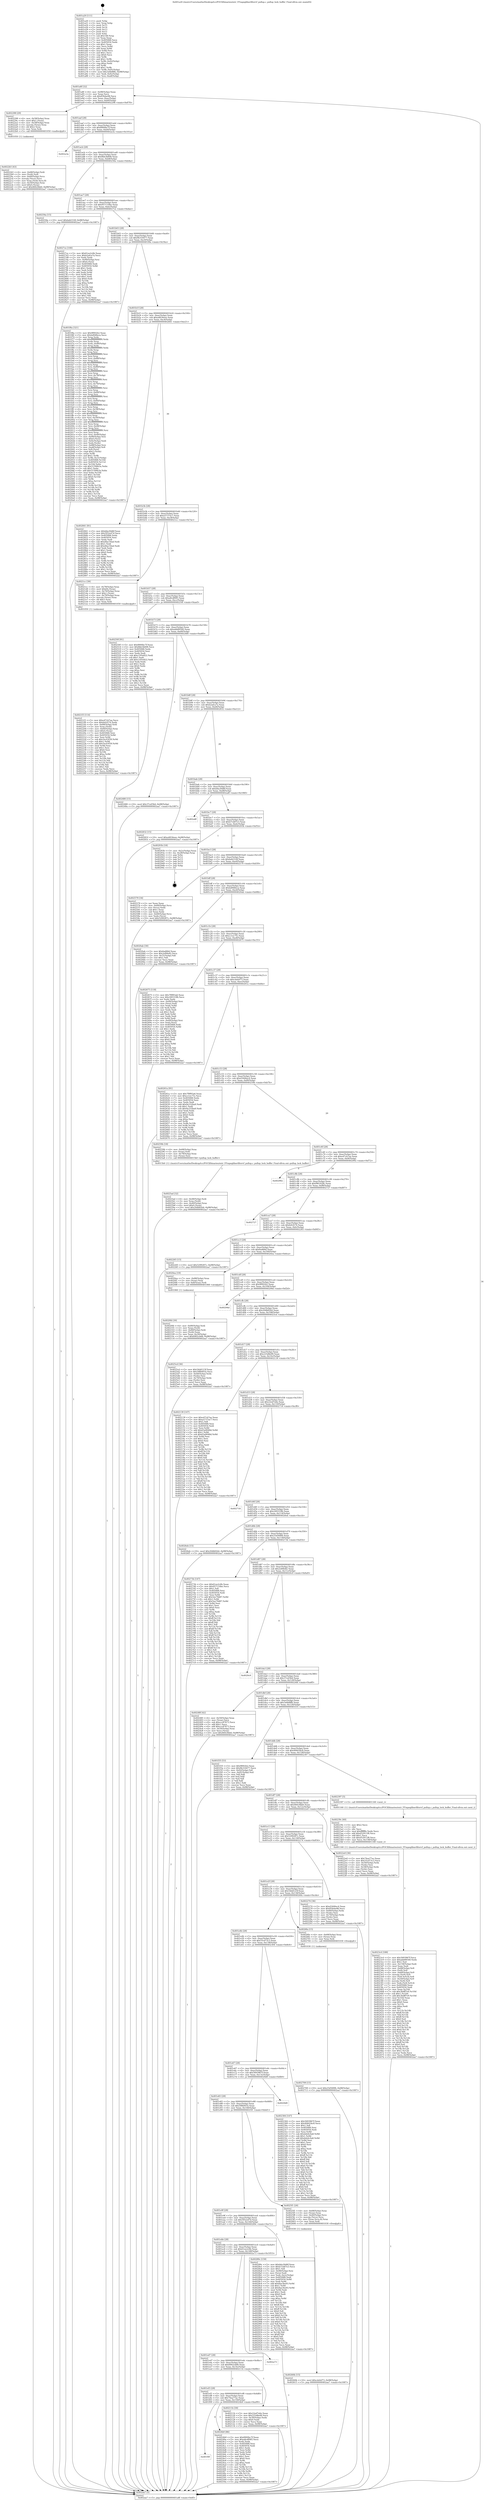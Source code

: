 digraph "0x401a20" {
  label = "0x401a20 (/mnt/c/Users/mathe/Desktop/tcc/POCII/binaries/extr_FFmpeglibavfiltervf_pullup.c_pullup_lock_buffer_Final-ollvm.out::main(0))"
  labelloc = "t"
  node[shape=record]

  Entry [label="",width=0.3,height=0.3,shape=circle,fillcolor=black,style=filled]
  "0x401a8f" [label="{
     0x401a8f [32]\l
     | [instrs]\l
     &nbsp;&nbsp;0x401a8f \<+6\>: mov -0x98(%rbp),%eax\l
     &nbsp;&nbsp;0x401a95 \<+2\>: mov %eax,%ecx\l
     &nbsp;&nbsp;0x401a97 \<+6\>: sub $0x85febe98,%ecx\l
     &nbsp;&nbsp;0x401a9d \<+6\>: mov %eax,-0xac(%rbp)\l
     &nbsp;&nbsp;0x401aa3 \<+6\>: mov %ecx,-0xb0(%rbp)\l
     &nbsp;&nbsp;0x401aa9 \<+6\>: je 0000000000402298 \<main+0x878\>\l
  }"]
  "0x402298" [label="{
     0x402298 [29]\l
     | [instrs]\l
     &nbsp;&nbsp;0x402298 \<+4\>: mov -0x58(%rbp),%rax\l
     &nbsp;&nbsp;0x40229c \<+6\>: movl $0x1,(%rax)\l
     &nbsp;&nbsp;0x4022a2 \<+4\>: mov -0x58(%rbp),%rax\l
     &nbsp;&nbsp;0x4022a6 \<+3\>: movslq (%rax),%rax\l
     &nbsp;&nbsp;0x4022a9 \<+4\>: shl $0x2,%rax\l
     &nbsp;&nbsp;0x4022ad \<+3\>: mov %rax,%rdi\l
     &nbsp;&nbsp;0x4022b0 \<+5\>: call 0000000000401050 \<malloc@plt\>\l
     | [calls]\l
     &nbsp;&nbsp;0x401050 \{1\} (unknown)\l
  }"]
  "0x401aaf" [label="{
     0x401aaf [28]\l
     | [instrs]\l
     &nbsp;&nbsp;0x401aaf \<+5\>: jmp 0000000000401ab4 \<main+0x94\>\l
     &nbsp;&nbsp;0x401ab4 \<+6\>: mov -0xac(%rbp),%eax\l
     &nbsp;&nbsp;0x401aba \<+5\>: sub $0x8900bc7f,%eax\l
     &nbsp;&nbsp;0x401abf \<+6\>: mov %eax,-0xb4(%rbp)\l
     &nbsp;&nbsp;0x401ac5 \<+6\>: je 0000000000402a3a \<main+0x101a\>\l
  }"]
  Exit [label="",width=0.3,height=0.3,shape=circle,fillcolor=black,style=filled,peripheries=2]
  "0x402a3a" [label="{
     0x402a3a\l
  }", style=dashed]
  "0x401acb" [label="{
     0x401acb [28]\l
     | [instrs]\l
     &nbsp;&nbsp;0x401acb \<+5\>: jmp 0000000000401ad0 \<main+0xb0\>\l
     &nbsp;&nbsp;0x401ad0 \<+6\>: mov -0xac(%rbp),%eax\l
     &nbsp;&nbsp;0x401ad6 \<+5\>: sub $0x8bb3b608,%eax\l
     &nbsp;&nbsp;0x401adb \<+6\>: mov %eax,-0xb8(%rbp)\l
     &nbsp;&nbsp;0x401ae1 \<+6\>: je 000000000040256a \<main+0xb4a\>\l
  }"]
  "0x402709" [label="{
     0x402709 [15]\l
     | [instrs]\l
     &nbsp;&nbsp;0x402709 \<+10\>: movl $0x25d569f4,-0x98(%rbp)\l
     &nbsp;&nbsp;0x402713 \<+5\>: jmp 0000000000402aa7 \<main+0x1087\>\l
  }"]
  "0x40256a" [label="{
     0x40256a [15]\l
     | [instrs]\l
     &nbsp;&nbsp;0x40256a \<+10\>: movl $0xbafe516f,-0x98(%rbp)\l
     &nbsp;&nbsp;0x402574 \<+5\>: jmp 0000000000402aa7 \<main+0x1087\>\l
  }"]
  "0x401ae7" [label="{
     0x401ae7 [28]\l
     | [instrs]\l
     &nbsp;&nbsp;0x401ae7 \<+5\>: jmp 0000000000401aec \<main+0xcc\>\l
     &nbsp;&nbsp;0x401aec \<+6\>: mov -0xac(%rbp),%eax\l
     &nbsp;&nbsp;0x401af2 \<+5\>: sub $0x957110be,%eax\l
     &nbsp;&nbsp;0x401af7 \<+6\>: mov %eax,-0xbc(%rbp)\l
     &nbsp;&nbsp;0x401afd \<+6\>: je 00000000004027ce \<main+0xdae\>\l
  }"]
  "0x40260b" [label="{
     0x40260b [15]\l
     | [instrs]\l
     &nbsp;&nbsp;0x40260b \<+10\>: movl $0xcdefef73,-0x98(%rbp)\l
     &nbsp;&nbsp;0x402615 \<+5\>: jmp 0000000000402aa7 \<main+0x1087\>\l
  }"]
  "0x4027ce" [label="{
     0x4027ce [100]\l
     | [instrs]\l
     &nbsp;&nbsp;0x4027ce \<+5\>: mov $0x61ee2c6b,%eax\l
     &nbsp;&nbsp;0x4027d3 \<+5\>: mov $0xb2afca7a,%ecx\l
     &nbsp;&nbsp;0x4027d8 \<+2\>: xor %edx,%edx\l
     &nbsp;&nbsp;0x4027da \<+7\>: mov -0x90(%rbp),%rsi\l
     &nbsp;&nbsp;0x4027e1 \<+6\>: movl $0x0,(%rsi)\l
     &nbsp;&nbsp;0x4027e7 \<+7\>: mov 0x405068,%edi\l
     &nbsp;&nbsp;0x4027ee \<+8\>: mov 0x405054,%r8d\l
     &nbsp;&nbsp;0x4027f6 \<+3\>: sub $0x1,%edx\l
     &nbsp;&nbsp;0x4027f9 \<+3\>: mov %edi,%r9d\l
     &nbsp;&nbsp;0x4027fc \<+3\>: add %edx,%r9d\l
     &nbsp;&nbsp;0x4027ff \<+4\>: imul %r9d,%edi\l
     &nbsp;&nbsp;0x402803 \<+3\>: and $0x1,%edi\l
     &nbsp;&nbsp;0x402806 \<+3\>: cmp $0x0,%edi\l
     &nbsp;&nbsp;0x402809 \<+4\>: sete %r10b\l
     &nbsp;&nbsp;0x40280d \<+4\>: cmp $0xa,%r8d\l
     &nbsp;&nbsp;0x402811 \<+4\>: setl %r11b\l
     &nbsp;&nbsp;0x402815 \<+3\>: mov %r10b,%bl\l
     &nbsp;&nbsp;0x402818 \<+3\>: and %r11b,%bl\l
     &nbsp;&nbsp;0x40281b \<+3\>: xor %r11b,%r10b\l
     &nbsp;&nbsp;0x40281e \<+3\>: or %r10b,%bl\l
     &nbsp;&nbsp;0x402821 \<+3\>: test $0x1,%bl\l
     &nbsp;&nbsp;0x402824 \<+3\>: cmovne %ecx,%eax\l
     &nbsp;&nbsp;0x402827 \<+6\>: mov %eax,-0x98(%rbp)\l
     &nbsp;&nbsp;0x40282d \<+5\>: jmp 0000000000402aa7 \<main+0x1087\>\l
  }"]
  "0x401b03" [label="{
     0x401b03 [28]\l
     | [instrs]\l
     &nbsp;&nbsp;0x401b03 \<+5\>: jmp 0000000000401b08 \<main+0xe8\>\l
     &nbsp;&nbsp;0x401b08 \<+6\>: mov -0xac(%rbp),%eax\l
     &nbsp;&nbsp;0x401b0e \<+5\>: sub $0x9b316477,%eax\l
     &nbsp;&nbsp;0x401b13 \<+6\>: mov %eax,-0xc0(%rbp)\l
     &nbsp;&nbsp;0x401b19 \<+6\>: je 0000000000401f6a \<main+0x54a\>\l
  }"]
  "0x4025ad" [label="{
     0x4025ad [32]\l
     | [instrs]\l
     &nbsp;&nbsp;0x4025ad \<+4\>: mov -0x48(%rbp),%rdi\l
     &nbsp;&nbsp;0x4025b1 \<+3\>: mov %rax,(%rdi)\l
     &nbsp;&nbsp;0x4025b4 \<+4\>: mov -0x40(%rbp),%rax\l
     &nbsp;&nbsp;0x4025b8 \<+6\>: movl $0x0,(%rax)\l
     &nbsp;&nbsp;0x4025be \<+10\>: movl $0x20db82b4,-0x98(%rbp)\l
     &nbsp;&nbsp;0x4025c8 \<+5\>: jmp 0000000000402aa7 \<main+0x1087\>\l
  }"]
  "0x401f6a" [label="{
     0x401f6a [321]\l
     | [instrs]\l
     &nbsp;&nbsp;0x401f6a \<+5\>: mov $0x9f002b2,%eax\l
     &nbsp;&nbsp;0x401f6f \<+5\>: mov $0xbd948eca,%ecx\l
     &nbsp;&nbsp;0x401f74 \<+3\>: mov %rsp,%rdx\l
     &nbsp;&nbsp;0x401f77 \<+4\>: add $0xfffffffffffffff0,%rdx\l
     &nbsp;&nbsp;0x401f7b \<+3\>: mov %rdx,%rsp\l
     &nbsp;&nbsp;0x401f7e \<+7\>: mov %rdx,-0x90(%rbp)\l
     &nbsp;&nbsp;0x401f85 \<+3\>: mov %rsp,%rdx\l
     &nbsp;&nbsp;0x401f88 \<+4\>: add $0xfffffffffffffff0,%rdx\l
     &nbsp;&nbsp;0x401f8c \<+3\>: mov %rdx,%rsp\l
     &nbsp;&nbsp;0x401f8f \<+3\>: mov %rsp,%rsi\l
     &nbsp;&nbsp;0x401f92 \<+4\>: add $0xfffffffffffffff0,%rsi\l
     &nbsp;&nbsp;0x401f96 \<+3\>: mov %rsi,%rsp\l
     &nbsp;&nbsp;0x401f99 \<+7\>: mov %rsi,-0x88(%rbp)\l
     &nbsp;&nbsp;0x401fa0 \<+3\>: mov %rsp,%rsi\l
     &nbsp;&nbsp;0x401fa3 \<+4\>: add $0xfffffffffffffff0,%rsi\l
     &nbsp;&nbsp;0x401fa7 \<+3\>: mov %rsi,%rsp\l
     &nbsp;&nbsp;0x401faa \<+4\>: mov %rsi,-0x80(%rbp)\l
     &nbsp;&nbsp;0x401fae \<+3\>: mov %rsp,%rsi\l
     &nbsp;&nbsp;0x401fb1 \<+4\>: add $0xfffffffffffffff0,%rsi\l
     &nbsp;&nbsp;0x401fb5 \<+3\>: mov %rsi,%rsp\l
     &nbsp;&nbsp;0x401fb8 \<+4\>: mov %rsi,-0x78(%rbp)\l
     &nbsp;&nbsp;0x401fbc \<+3\>: mov %rsp,%rsi\l
     &nbsp;&nbsp;0x401fbf \<+4\>: add $0xfffffffffffffff0,%rsi\l
     &nbsp;&nbsp;0x401fc3 \<+3\>: mov %rsi,%rsp\l
     &nbsp;&nbsp;0x401fc6 \<+4\>: mov %rsi,-0x70(%rbp)\l
     &nbsp;&nbsp;0x401fca \<+3\>: mov %rsp,%rsi\l
     &nbsp;&nbsp;0x401fcd \<+4\>: add $0xfffffffffffffff0,%rsi\l
     &nbsp;&nbsp;0x401fd1 \<+3\>: mov %rsi,%rsp\l
     &nbsp;&nbsp;0x401fd4 \<+4\>: mov %rsi,-0x68(%rbp)\l
     &nbsp;&nbsp;0x401fd8 \<+3\>: mov %rsp,%rsi\l
     &nbsp;&nbsp;0x401fdb \<+4\>: add $0xfffffffffffffff0,%rsi\l
     &nbsp;&nbsp;0x401fdf \<+3\>: mov %rsi,%rsp\l
     &nbsp;&nbsp;0x401fe2 \<+4\>: mov %rsi,-0x60(%rbp)\l
     &nbsp;&nbsp;0x401fe6 \<+3\>: mov %rsp,%rsi\l
     &nbsp;&nbsp;0x401fe9 \<+4\>: add $0xfffffffffffffff0,%rsi\l
     &nbsp;&nbsp;0x401fed \<+3\>: mov %rsi,%rsp\l
     &nbsp;&nbsp;0x401ff0 \<+4\>: mov %rsi,-0x58(%rbp)\l
     &nbsp;&nbsp;0x401ff4 \<+3\>: mov %rsp,%rsi\l
     &nbsp;&nbsp;0x401ff7 \<+4\>: add $0xfffffffffffffff0,%rsi\l
     &nbsp;&nbsp;0x401ffb \<+3\>: mov %rsi,%rsp\l
     &nbsp;&nbsp;0x401ffe \<+4\>: mov %rsi,-0x50(%rbp)\l
     &nbsp;&nbsp;0x402002 \<+3\>: mov %rsp,%rsi\l
     &nbsp;&nbsp;0x402005 \<+4\>: add $0xfffffffffffffff0,%rsi\l
     &nbsp;&nbsp;0x402009 \<+3\>: mov %rsi,%rsp\l
     &nbsp;&nbsp;0x40200c \<+4\>: mov %rsi,-0x48(%rbp)\l
     &nbsp;&nbsp;0x402010 \<+3\>: mov %rsp,%rsi\l
     &nbsp;&nbsp;0x402013 \<+4\>: add $0xfffffffffffffff0,%rsi\l
     &nbsp;&nbsp;0x402017 \<+3\>: mov %rsi,%rsp\l
     &nbsp;&nbsp;0x40201a \<+4\>: mov %rsi,-0x40(%rbp)\l
     &nbsp;&nbsp;0x40201e \<+7\>: mov -0x90(%rbp),%rsi\l
     &nbsp;&nbsp;0x402025 \<+6\>: movl $0x0,(%rsi)\l
     &nbsp;&nbsp;0x40202b \<+6\>: mov -0x9c(%rbp),%edi\l
     &nbsp;&nbsp;0x402031 \<+2\>: mov %edi,(%rdx)\l
     &nbsp;&nbsp;0x402033 \<+7\>: mov -0x88(%rbp),%rsi\l
     &nbsp;&nbsp;0x40203a \<+7\>: mov -0xa8(%rbp),%r8\l
     &nbsp;&nbsp;0x402041 \<+3\>: mov %r8,(%rsi)\l
     &nbsp;&nbsp;0x402044 \<+3\>: cmpl $0x2,(%rdx)\l
     &nbsp;&nbsp;0x402047 \<+4\>: setne %r9b\l
     &nbsp;&nbsp;0x40204b \<+4\>: and $0x1,%r9b\l
     &nbsp;&nbsp;0x40204f \<+4\>: mov %r9b,-0x31(%rbp)\l
     &nbsp;&nbsp;0x402053 \<+8\>: mov 0x405068,%r10d\l
     &nbsp;&nbsp;0x40205b \<+8\>: mov 0x405054,%r11d\l
     &nbsp;&nbsp;0x402063 \<+3\>: mov %r10d,%ebx\l
     &nbsp;&nbsp;0x402066 \<+6\>: sub $0x51506b3a,%ebx\l
     &nbsp;&nbsp;0x40206c \<+3\>: sub $0x1,%ebx\l
     &nbsp;&nbsp;0x40206f \<+6\>: add $0x51506b3a,%ebx\l
     &nbsp;&nbsp;0x402075 \<+4\>: imul %ebx,%r10d\l
     &nbsp;&nbsp;0x402079 \<+4\>: and $0x1,%r10d\l
     &nbsp;&nbsp;0x40207d \<+4\>: cmp $0x0,%r10d\l
     &nbsp;&nbsp;0x402081 \<+4\>: sete %r9b\l
     &nbsp;&nbsp;0x402085 \<+4\>: cmp $0xa,%r11d\l
     &nbsp;&nbsp;0x402089 \<+4\>: setl %r14b\l
     &nbsp;&nbsp;0x40208d \<+3\>: mov %r9b,%r15b\l
     &nbsp;&nbsp;0x402090 \<+3\>: and %r14b,%r15b\l
     &nbsp;&nbsp;0x402093 \<+3\>: xor %r14b,%r9b\l
     &nbsp;&nbsp;0x402096 \<+3\>: or %r9b,%r15b\l
     &nbsp;&nbsp;0x402099 \<+4\>: test $0x1,%r15b\l
     &nbsp;&nbsp;0x40209d \<+3\>: cmovne %ecx,%eax\l
     &nbsp;&nbsp;0x4020a0 \<+6\>: mov %eax,-0x98(%rbp)\l
     &nbsp;&nbsp;0x4020a6 \<+5\>: jmp 0000000000402aa7 \<main+0x1087\>\l
  }"]
  "0x401b1f" [label="{
     0x401b1f [28]\l
     | [instrs]\l
     &nbsp;&nbsp;0x401b1f \<+5\>: jmp 0000000000401b24 \<main+0x104\>\l
     &nbsp;&nbsp;0x401b24 \<+6\>: mov -0xac(%rbp),%eax\l
     &nbsp;&nbsp;0x401b2a \<+5\>: sub $0xa4834eee,%eax\l
     &nbsp;&nbsp;0x401b2f \<+6\>: mov %eax,-0xc4(%rbp)\l
     &nbsp;&nbsp;0x401b35 \<+6\>: je 0000000000402841 \<main+0xe21\>\l
  }"]
  "0x401f0f" [label="{
     0x401f0f\l
  }", style=dashed]
  "0x402841" [label="{
     0x402841 [91]\l
     | [instrs]\l
     &nbsp;&nbsp;0x402841 \<+5\>: mov $0xb6a30d6f,%eax\l
     &nbsp;&nbsp;0x402846 \<+5\>: mov $0x5f52e47d,%ecx\l
     &nbsp;&nbsp;0x40284b \<+7\>: mov 0x405068,%edx\l
     &nbsp;&nbsp;0x402852 \<+7\>: mov 0x405054,%esi\l
     &nbsp;&nbsp;0x402859 \<+2\>: mov %edx,%edi\l
     &nbsp;&nbsp;0x40285b \<+6\>: sub $0xd4ac54ad,%edi\l
     &nbsp;&nbsp;0x402861 \<+3\>: sub $0x1,%edi\l
     &nbsp;&nbsp;0x402864 \<+6\>: add $0xd4ac54ad,%edi\l
     &nbsp;&nbsp;0x40286a \<+3\>: imul %edi,%edx\l
     &nbsp;&nbsp;0x40286d \<+3\>: and $0x1,%edx\l
     &nbsp;&nbsp;0x402870 \<+3\>: cmp $0x0,%edx\l
     &nbsp;&nbsp;0x402873 \<+4\>: sete %r8b\l
     &nbsp;&nbsp;0x402877 \<+3\>: cmp $0xa,%esi\l
     &nbsp;&nbsp;0x40287a \<+4\>: setl %r9b\l
     &nbsp;&nbsp;0x40287e \<+3\>: mov %r8b,%r10b\l
     &nbsp;&nbsp;0x402881 \<+3\>: and %r9b,%r10b\l
     &nbsp;&nbsp;0x402884 \<+3\>: xor %r9b,%r8b\l
     &nbsp;&nbsp;0x402887 \<+3\>: or %r8b,%r10b\l
     &nbsp;&nbsp;0x40288a \<+4\>: test $0x1,%r10b\l
     &nbsp;&nbsp;0x40288e \<+3\>: cmovne %ecx,%eax\l
     &nbsp;&nbsp;0x402891 \<+6\>: mov %eax,-0x98(%rbp)\l
     &nbsp;&nbsp;0x402897 \<+5\>: jmp 0000000000402aa7 \<main+0x1087\>\l
  }"]
  "0x401b3b" [label="{
     0x401b3b [28]\l
     | [instrs]\l
     &nbsp;&nbsp;0x401b3b \<+5\>: jmp 0000000000401b40 \<main+0x120\>\l
     &nbsp;&nbsp;0x401b40 \<+6\>: mov -0xac(%rbp),%eax\l
     &nbsp;&nbsp;0x401b46 \<+5\>: sub $0xa5737ac7,%eax\l
     &nbsp;&nbsp;0x401b4b \<+6\>: mov %eax,-0xc8(%rbp)\l
     &nbsp;&nbsp;0x401b51 \<+6\>: je 00000000004021cc \<main+0x7ac\>\l
  }"]
  "0x4024b9" [label="{
     0x4024b9 [86]\l
     | [instrs]\l
     &nbsp;&nbsp;0x4024b9 \<+5\>: mov $0x8900bc7f,%eax\l
     &nbsp;&nbsp;0x4024be \<+5\>: mov $0xa8cdf085,%ecx\l
     &nbsp;&nbsp;0x4024c3 \<+2\>: xor %edx,%edx\l
     &nbsp;&nbsp;0x4024c5 \<+7\>: mov 0x405068,%esi\l
     &nbsp;&nbsp;0x4024cc \<+7\>: mov 0x405054,%edi\l
     &nbsp;&nbsp;0x4024d3 \<+3\>: sub $0x1,%edx\l
     &nbsp;&nbsp;0x4024d6 \<+3\>: mov %esi,%r8d\l
     &nbsp;&nbsp;0x4024d9 \<+3\>: add %edx,%r8d\l
     &nbsp;&nbsp;0x4024dc \<+4\>: imul %r8d,%esi\l
     &nbsp;&nbsp;0x4024e0 \<+3\>: and $0x1,%esi\l
     &nbsp;&nbsp;0x4024e3 \<+3\>: cmp $0x0,%esi\l
     &nbsp;&nbsp;0x4024e6 \<+4\>: sete %r9b\l
     &nbsp;&nbsp;0x4024ea \<+3\>: cmp $0xa,%edi\l
     &nbsp;&nbsp;0x4024ed \<+4\>: setl %r10b\l
     &nbsp;&nbsp;0x4024f1 \<+3\>: mov %r9b,%r11b\l
     &nbsp;&nbsp;0x4024f4 \<+3\>: and %r10b,%r11b\l
     &nbsp;&nbsp;0x4024f7 \<+3\>: xor %r10b,%r9b\l
     &nbsp;&nbsp;0x4024fa \<+3\>: or %r9b,%r11b\l
     &nbsp;&nbsp;0x4024fd \<+4\>: test $0x1,%r11b\l
     &nbsp;&nbsp;0x402501 \<+3\>: cmovne %ecx,%eax\l
     &nbsp;&nbsp;0x402504 \<+6\>: mov %eax,-0x98(%rbp)\l
     &nbsp;&nbsp;0x40250a \<+5\>: jmp 0000000000402aa7 \<main+0x1087\>\l
  }"]
  "0x4021cc" [label="{
     0x4021cc [39]\l
     | [instrs]\l
     &nbsp;&nbsp;0x4021cc \<+4\>: mov -0x78(%rbp),%rax\l
     &nbsp;&nbsp;0x4021d0 \<+6\>: movl $0x64,(%rax)\l
     &nbsp;&nbsp;0x4021d6 \<+4\>: mov -0x70(%rbp),%rax\l
     &nbsp;&nbsp;0x4021da \<+6\>: movl $0x1,(%rax)\l
     &nbsp;&nbsp;0x4021e0 \<+4\>: mov -0x70(%rbp),%rax\l
     &nbsp;&nbsp;0x4021e4 \<+3\>: movslq (%rax),%rax\l
     &nbsp;&nbsp;0x4021e7 \<+4\>: shl $0x3,%rax\l
     &nbsp;&nbsp;0x4021eb \<+3\>: mov %rax,%rdi\l
     &nbsp;&nbsp;0x4021ee \<+5\>: call 0000000000401050 \<malloc@plt\>\l
     | [calls]\l
     &nbsp;&nbsp;0x401050 \{1\} (unknown)\l
  }"]
  "0x401b57" [label="{
     0x401b57 [28]\l
     | [instrs]\l
     &nbsp;&nbsp;0x401b57 \<+5\>: jmp 0000000000401b5c \<main+0x13c\>\l
     &nbsp;&nbsp;0x401b5c \<+6\>: mov -0xac(%rbp),%eax\l
     &nbsp;&nbsp;0x401b62 \<+5\>: sub $0xa8cdf085,%eax\l
     &nbsp;&nbsp;0x401b67 \<+6\>: mov %eax,-0xcc(%rbp)\l
     &nbsp;&nbsp;0x401b6d \<+6\>: je 000000000040250f \<main+0xaef\>\l
  }"]
  "0x4023c4" [label="{
     0x4023c4 [188]\l
     | [instrs]\l
     &nbsp;&nbsp;0x4023c4 \<+5\>: mov $0x5693967f,%ecx\l
     &nbsp;&nbsp;0x4023c9 \<+5\>: mov $0xabb89540,%edx\l
     &nbsp;&nbsp;0x4023ce \<+3\>: mov $0x1,%sil\l
     &nbsp;&nbsp;0x4023d1 \<+6\>: mov -0x158(%rbp),%edi\l
     &nbsp;&nbsp;0x4023d7 \<+3\>: imul %eax,%edi\l
     &nbsp;&nbsp;0x4023da \<+4\>: mov -0x68(%rbp),%r8\l
     &nbsp;&nbsp;0x4023de \<+3\>: mov (%r8),%r8\l
     &nbsp;&nbsp;0x4023e1 \<+4\>: mov -0x60(%rbp),%r9\l
     &nbsp;&nbsp;0x4023e5 \<+3\>: movslq (%r9),%r9\l
     &nbsp;&nbsp;0x4023e8 \<+4\>: mov (%r8,%r9,8),%r8\l
     &nbsp;&nbsp;0x4023ec \<+4\>: mov -0x50(%rbp),%r9\l
     &nbsp;&nbsp;0x4023f0 \<+3\>: movslq (%r9),%r9\l
     &nbsp;&nbsp;0x4023f3 \<+4\>: mov %edi,(%r8,%r9,4)\l
     &nbsp;&nbsp;0x4023f7 \<+7\>: mov 0x405068,%eax\l
     &nbsp;&nbsp;0x4023fe \<+7\>: mov 0x405054,%edi\l
     &nbsp;&nbsp;0x402405 \<+3\>: mov %eax,%r10d\l
     &nbsp;&nbsp;0x402408 \<+7\>: sub $0x3bdff7e9,%r10d\l
     &nbsp;&nbsp;0x40240f \<+4\>: sub $0x1,%r10d\l
     &nbsp;&nbsp;0x402413 \<+7\>: add $0x3bdff7e9,%r10d\l
     &nbsp;&nbsp;0x40241a \<+4\>: imul %r10d,%eax\l
     &nbsp;&nbsp;0x40241e \<+3\>: and $0x1,%eax\l
     &nbsp;&nbsp;0x402421 \<+3\>: cmp $0x0,%eax\l
     &nbsp;&nbsp;0x402424 \<+4\>: sete %r11b\l
     &nbsp;&nbsp;0x402428 \<+3\>: cmp $0xa,%edi\l
     &nbsp;&nbsp;0x40242b \<+3\>: setl %bl\l
     &nbsp;&nbsp;0x40242e \<+3\>: mov %r11b,%r14b\l
     &nbsp;&nbsp;0x402431 \<+4\>: xor $0xff,%r14b\l
     &nbsp;&nbsp;0x402435 \<+3\>: mov %bl,%r15b\l
     &nbsp;&nbsp;0x402438 \<+4\>: xor $0xff,%r15b\l
     &nbsp;&nbsp;0x40243c \<+4\>: xor $0x0,%sil\l
     &nbsp;&nbsp;0x402440 \<+3\>: mov %r14b,%r12b\l
     &nbsp;&nbsp;0x402443 \<+4\>: and $0x0,%r12b\l
     &nbsp;&nbsp;0x402447 \<+3\>: and %sil,%r11b\l
     &nbsp;&nbsp;0x40244a \<+3\>: mov %r15b,%r13b\l
     &nbsp;&nbsp;0x40244d \<+4\>: and $0x0,%r13b\l
     &nbsp;&nbsp;0x402451 \<+3\>: and %sil,%bl\l
     &nbsp;&nbsp;0x402454 \<+3\>: or %r11b,%r12b\l
     &nbsp;&nbsp;0x402457 \<+3\>: or %bl,%r13b\l
     &nbsp;&nbsp;0x40245a \<+3\>: xor %r13b,%r12b\l
     &nbsp;&nbsp;0x40245d \<+3\>: or %r15b,%r14b\l
     &nbsp;&nbsp;0x402460 \<+4\>: xor $0xff,%r14b\l
     &nbsp;&nbsp;0x402464 \<+4\>: or $0x0,%sil\l
     &nbsp;&nbsp;0x402468 \<+3\>: and %sil,%r14b\l
     &nbsp;&nbsp;0x40246b \<+3\>: or %r14b,%r12b\l
     &nbsp;&nbsp;0x40246e \<+4\>: test $0x1,%r12b\l
     &nbsp;&nbsp;0x402472 \<+3\>: cmovne %edx,%ecx\l
     &nbsp;&nbsp;0x402475 \<+6\>: mov %ecx,-0x98(%rbp)\l
     &nbsp;&nbsp;0x40247b \<+5\>: jmp 0000000000402aa7 \<main+0x1087\>\l
  }"]
  "0x40250f" [label="{
     0x40250f [91]\l
     | [instrs]\l
     &nbsp;&nbsp;0x40250f \<+5\>: mov $0x8900bc7f,%eax\l
     &nbsp;&nbsp;0x402514 \<+5\>: mov $0x8bb3b608,%ecx\l
     &nbsp;&nbsp;0x402519 \<+7\>: mov 0x405068,%edx\l
     &nbsp;&nbsp;0x402520 \<+7\>: mov 0x405054,%esi\l
     &nbsp;&nbsp;0x402527 \<+2\>: mov %edx,%edi\l
     &nbsp;&nbsp;0x402529 \<+6\>: sub $0xc195e822,%edi\l
     &nbsp;&nbsp;0x40252f \<+3\>: sub $0x1,%edi\l
     &nbsp;&nbsp;0x402532 \<+6\>: add $0xc195e822,%edi\l
     &nbsp;&nbsp;0x402538 \<+3\>: imul %edi,%edx\l
     &nbsp;&nbsp;0x40253b \<+3\>: and $0x1,%edx\l
     &nbsp;&nbsp;0x40253e \<+3\>: cmp $0x0,%edx\l
     &nbsp;&nbsp;0x402541 \<+4\>: sete %r8b\l
     &nbsp;&nbsp;0x402545 \<+3\>: cmp $0xa,%esi\l
     &nbsp;&nbsp;0x402548 \<+4\>: setl %r9b\l
     &nbsp;&nbsp;0x40254c \<+3\>: mov %r8b,%r10b\l
     &nbsp;&nbsp;0x40254f \<+3\>: and %r9b,%r10b\l
     &nbsp;&nbsp;0x402552 \<+3\>: xor %r9b,%r8b\l
     &nbsp;&nbsp;0x402555 \<+3\>: or %r8b,%r10b\l
     &nbsp;&nbsp;0x402558 \<+4\>: test $0x1,%r10b\l
     &nbsp;&nbsp;0x40255c \<+3\>: cmovne %ecx,%eax\l
     &nbsp;&nbsp;0x40255f \<+6\>: mov %eax,-0x98(%rbp)\l
     &nbsp;&nbsp;0x402565 \<+5\>: jmp 0000000000402aa7 \<main+0x1087\>\l
  }"]
  "0x401b73" [label="{
     0x401b73 [28]\l
     | [instrs]\l
     &nbsp;&nbsp;0x401b73 \<+5\>: jmp 0000000000401b78 \<main+0x158\>\l
     &nbsp;&nbsp;0x401b78 \<+6\>: mov -0xac(%rbp),%eax\l
     &nbsp;&nbsp;0x401b7e \<+5\>: sub $0xabb89540,%eax\l
     &nbsp;&nbsp;0x401b83 \<+6\>: mov %eax,-0xd0(%rbp)\l
     &nbsp;&nbsp;0x401b89 \<+6\>: je 0000000000402480 \<main+0xa60\>\l
  }"]
  "0x40239c" [label="{
     0x40239c [40]\l
     | [instrs]\l
     &nbsp;&nbsp;0x40239c \<+5\>: mov $0x2,%ecx\l
     &nbsp;&nbsp;0x4023a1 \<+1\>: cltd\l
     &nbsp;&nbsp;0x4023a2 \<+2\>: idiv %ecx\l
     &nbsp;&nbsp;0x4023a4 \<+6\>: imul $0xfffffffe,%edx,%ecx\l
     &nbsp;&nbsp;0x4023aa \<+6\>: add $0xd52911f8,%ecx\l
     &nbsp;&nbsp;0x4023b0 \<+3\>: add $0x1,%ecx\l
     &nbsp;&nbsp;0x4023b3 \<+6\>: sub $0xd52911f8,%ecx\l
     &nbsp;&nbsp;0x4023b9 \<+6\>: mov %ecx,-0x158(%rbp)\l
     &nbsp;&nbsp;0x4023bf \<+5\>: call 0000000000401160 \<next_i\>\l
     | [calls]\l
     &nbsp;&nbsp;0x401160 \{1\} (/mnt/c/Users/mathe/Desktop/tcc/POCII/binaries/extr_FFmpeglibavfiltervf_pullup.c_pullup_lock_buffer_Final-ollvm.out::next_i)\l
  }"]
  "0x402480" [label="{
     0x402480 [15]\l
     | [instrs]\l
     &nbsp;&nbsp;0x402480 \<+10\>: movl $0x37cef3b4,-0x98(%rbp)\l
     &nbsp;&nbsp;0x40248a \<+5\>: jmp 0000000000402aa7 \<main+0x1087\>\l
  }"]
  "0x401b8f" [label="{
     0x401b8f [28]\l
     | [instrs]\l
     &nbsp;&nbsp;0x401b8f \<+5\>: jmp 0000000000401b94 \<main+0x174\>\l
     &nbsp;&nbsp;0x401b94 \<+6\>: mov -0xac(%rbp),%eax\l
     &nbsp;&nbsp;0x401b9a \<+5\>: sub $0xb2afca7a,%eax\l
     &nbsp;&nbsp;0x401b9f \<+6\>: mov %eax,-0xd4(%rbp)\l
     &nbsp;&nbsp;0x401ba5 \<+6\>: je 0000000000402832 \<main+0xe12\>\l
  }"]
  "0x4022b5" [label="{
     0x4022b5 [43]\l
     | [instrs]\l
     &nbsp;&nbsp;0x4022b5 \<+4\>: mov -0x68(%rbp),%rdi\l
     &nbsp;&nbsp;0x4022b9 \<+3\>: mov (%rdi),%rdi\l
     &nbsp;&nbsp;0x4022bc \<+4\>: mov -0x60(%rbp),%rcx\l
     &nbsp;&nbsp;0x4022c0 \<+3\>: movslq (%rcx),%rcx\l
     &nbsp;&nbsp;0x4022c3 \<+4\>: mov %rax,(%rdi,%rcx,8)\l
     &nbsp;&nbsp;0x4022c7 \<+4\>: mov -0x50(%rbp),%rax\l
     &nbsp;&nbsp;0x4022cb \<+6\>: movl $0x0,(%rax)\l
     &nbsp;&nbsp;0x4022d1 \<+10\>: movl $0x460c0bb0,-0x98(%rbp)\l
     &nbsp;&nbsp;0x4022db \<+5\>: jmp 0000000000402aa7 \<main+0x1087\>\l
  }"]
  "0x402832" [label="{
     0x402832 [15]\l
     | [instrs]\l
     &nbsp;&nbsp;0x402832 \<+10\>: movl $0xa4834eee,-0x98(%rbp)\l
     &nbsp;&nbsp;0x40283c \<+5\>: jmp 0000000000402aa7 \<main+0x1087\>\l
  }"]
  "0x401bab" [label="{
     0x401bab [28]\l
     | [instrs]\l
     &nbsp;&nbsp;0x401bab \<+5\>: jmp 0000000000401bb0 \<main+0x190\>\l
     &nbsp;&nbsp;0x401bb0 \<+6\>: mov -0xac(%rbp),%eax\l
     &nbsp;&nbsp;0x401bb6 \<+5\>: sub $0xb6a30d6f,%eax\l
     &nbsp;&nbsp;0x401bbb \<+6\>: mov %eax,-0xd8(%rbp)\l
     &nbsp;&nbsp;0x401bc1 \<+6\>: je 0000000000402a8f \<main+0x106f\>\l
  }"]
  "0x4021f3" [label="{
     0x4021f3 [114]\l
     | [instrs]\l
     &nbsp;&nbsp;0x4021f3 \<+5\>: mov $0xe47cb7aa,%ecx\l
     &nbsp;&nbsp;0x4021f8 \<+5\>: mov $0xfefcf274,%edx\l
     &nbsp;&nbsp;0x4021fd \<+4\>: mov -0x68(%rbp),%rdi\l
     &nbsp;&nbsp;0x402201 \<+3\>: mov %rax,(%rdi)\l
     &nbsp;&nbsp;0x402204 \<+4\>: mov -0x60(%rbp),%rax\l
     &nbsp;&nbsp;0x402208 \<+6\>: movl $0x0,(%rax)\l
     &nbsp;&nbsp;0x40220e \<+7\>: mov 0x405068,%esi\l
     &nbsp;&nbsp;0x402215 \<+8\>: mov 0x405054,%r8d\l
     &nbsp;&nbsp;0x40221d \<+3\>: mov %esi,%r9d\l
     &nbsp;&nbsp;0x402220 \<+7\>: sub $0x5ec03f39,%r9d\l
     &nbsp;&nbsp;0x402227 \<+4\>: sub $0x1,%r9d\l
     &nbsp;&nbsp;0x40222b \<+7\>: add $0x5ec03f39,%r9d\l
     &nbsp;&nbsp;0x402232 \<+4\>: imul %r9d,%esi\l
     &nbsp;&nbsp;0x402236 \<+3\>: and $0x1,%esi\l
     &nbsp;&nbsp;0x402239 \<+3\>: cmp $0x0,%esi\l
     &nbsp;&nbsp;0x40223c \<+4\>: sete %r10b\l
     &nbsp;&nbsp;0x402240 \<+4\>: cmp $0xa,%r8d\l
     &nbsp;&nbsp;0x402244 \<+4\>: setl %r11b\l
     &nbsp;&nbsp;0x402248 \<+3\>: mov %r10b,%bl\l
     &nbsp;&nbsp;0x40224b \<+3\>: and %r11b,%bl\l
     &nbsp;&nbsp;0x40224e \<+3\>: xor %r11b,%r10b\l
     &nbsp;&nbsp;0x402251 \<+3\>: or %r10b,%bl\l
     &nbsp;&nbsp;0x402254 \<+3\>: test $0x1,%bl\l
     &nbsp;&nbsp;0x402257 \<+3\>: cmovne %edx,%ecx\l
     &nbsp;&nbsp;0x40225a \<+6\>: mov %ecx,-0x98(%rbp)\l
     &nbsp;&nbsp;0x402260 \<+5\>: jmp 0000000000402aa7 \<main+0x1087\>\l
  }"]
  "0x402a8f" [label="{
     0x402a8f\l
  }", style=dashed]
  "0x401bc7" [label="{
     0x401bc7 [28]\l
     | [instrs]\l
     &nbsp;&nbsp;0x401bc7 \<+5\>: jmp 0000000000401bcc \<main+0x1ac\>\l
     &nbsp;&nbsp;0x401bcc \<+6\>: mov -0xac(%rbp),%eax\l
     &nbsp;&nbsp;0x401bd2 \<+5\>: sub $0xb7cb87e3,%eax\l
     &nbsp;&nbsp;0x401bd7 \<+6\>: mov %eax,-0xdc(%rbp)\l
     &nbsp;&nbsp;0x401bdd \<+6\>: je 000000000040293b \<main+0xf1b\>\l
  }"]
  "0x401ef3" [label="{
     0x401ef3 [28]\l
     | [instrs]\l
     &nbsp;&nbsp;0x401ef3 \<+5\>: jmp 0000000000401ef8 \<main+0x4d8\>\l
     &nbsp;&nbsp;0x401ef8 \<+6\>: mov -0xac(%rbp),%eax\l
     &nbsp;&nbsp;0x401efe \<+5\>: sub $0x74aa77ac,%eax\l
     &nbsp;&nbsp;0x401f03 \<+6\>: mov %eax,-0x150(%rbp)\l
     &nbsp;&nbsp;0x401f09 \<+6\>: je 00000000004024b9 \<main+0xa99\>\l
  }"]
  "0x40293b" [label="{
     0x40293b [18]\l
     | [instrs]\l
     &nbsp;&nbsp;0x40293b \<+3\>: mov -0x2c(%rbp),%eax\l
     &nbsp;&nbsp;0x40293e \<+4\>: lea -0x28(%rbp),%rsp\l
     &nbsp;&nbsp;0x402942 \<+1\>: pop %rbx\l
     &nbsp;&nbsp;0x402943 \<+2\>: pop %r12\l
     &nbsp;&nbsp;0x402945 \<+2\>: pop %r13\l
     &nbsp;&nbsp;0x402947 \<+2\>: pop %r14\l
     &nbsp;&nbsp;0x402949 \<+2\>: pop %r15\l
     &nbsp;&nbsp;0x40294b \<+1\>: pop %rbp\l
     &nbsp;&nbsp;0x40294c \<+1\>: ret\l
  }"]
  "0x401be3" [label="{
     0x401be3 [28]\l
     | [instrs]\l
     &nbsp;&nbsp;0x401be3 \<+5\>: jmp 0000000000401be8 \<main+0x1c8\>\l
     &nbsp;&nbsp;0x401be8 \<+6\>: mov -0xac(%rbp),%eax\l
     &nbsp;&nbsp;0x401bee \<+5\>: sub $0xbafe516f,%eax\l
     &nbsp;&nbsp;0x401bf3 \<+6\>: mov %eax,-0xe0(%rbp)\l
     &nbsp;&nbsp;0x401bf9 \<+6\>: je 0000000000402579 \<main+0xb59\>\l
  }"]
  "0x40211b" [label="{
     0x40211b [30]\l
     | [instrs]\l
     &nbsp;&nbsp;0x40211b \<+5\>: mov $0x22ed7e6e,%eax\l
     &nbsp;&nbsp;0x402120 \<+5\>: mov $0x225d8e99,%ecx\l
     &nbsp;&nbsp;0x402125 \<+3\>: mov -0x30(%rbp),%edx\l
     &nbsp;&nbsp;0x402128 \<+3\>: cmp $0x0,%edx\l
     &nbsp;&nbsp;0x40212b \<+3\>: cmove %ecx,%eax\l
     &nbsp;&nbsp;0x40212e \<+6\>: mov %eax,-0x98(%rbp)\l
     &nbsp;&nbsp;0x402134 \<+5\>: jmp 0000000000402aa7 \<main+0x1087\>\l
  }"]
  "0x402579" [label="{
     0x402579 [34]\l
     | [instrs]\l
     &nbsp;&nbsp;0x402579 \<+2\>: xor %eax,%eax\l
     &nbsp;&nbsp;0x40257b \<+4\>: mov -0x60(%rbp),%rcx\l
     &nbsp;&nbsp;0x40257f \<+2\>: mov (%rcx),%edx\l
     &nbsp;&nbsp;0x402581 \<+3\>: sub $0x1,%eax\l
     &nbsp;&nbsp;0x402584 \<+2\>: sub %eax,%edx\l
     &nbsp;&nbsp;0x402586 \<+4\>: mov -0x60(%rbp),%rcx\l
     &nbsp;&nbsp;0x40258a \<+2\>: mov %edx,(%rcx)\l
     &nbsp;&nbsp;0x40258c \<+10\>: movl $0x5299287c,-0x98(%rbp)\l
     &nbsp;&nbsp;0x402596 \<+5\>: jmp 0000000000402aa7 \<main+0x1087\>\l
  }"]
  "0x401bff" [label="{
     0x401bff [28]\l
     | [instrs]\l
     &nbsp;&nbsp;0x401bff \<+5\>: jmp 0000000000401c04 \<main+0x1e4\>\l
     &nbsp;&nbsp;0x401c04 \<+6\>: mov -0xac(%rbp),%eax\l
     &nbsp;&nbsp;0x401c0a \<+5\>: sub $0xbd948eca,%eax\l
     &nbsp;&nbsp;0x401c0f \<+6\>: mov %eax,-0xe4(%rbp)\l
     &nbsp;&nbsp;0x401c15 \<+6\>: je 00000000004020ab \<main+0x68b\>\l
  }"]
  "0x401ed7" [label="{
     0x401ed7 [28]\l
     | [instrs]\l
     &nbsp;&nbsp;0x401ed7 \<+5\>: jmp 0000000000401edc \<main+0x4bc\>\l
     &nbsp;&nbsp;0x401edc \<+6\>: mov -0xac(%rbp),%eax\l
     &nbsp;&nbsp;0x401ee2 \<+5\>: sub $0x6902cb68,%eax\l
     &nbsp;&nbsp;0x401ee7 \<+6\>: mov %eax,-0x14c(%rbp)\l
     &nbsp;&nbsp;0x401eed \<+6\>: je 000000000040211b \<main+0x6fb\>\l
  }"]
  "0x4020ab" [label="{
     0x4020ab [30]\l
     | [instrs]\l
     &nbsp;&nbsp;0x4020ab \<+5\>: mov $0x6ad66d,%eax\l
     &nbsp;&nbsp;0x4020b0 \<+5\>: mov $0x2ef0fe82,%ecx\l
     &nbsp;&nbsp;0x4020b5 \<+3\>: mov -0x31(%rbp),%dl\l
     &nbsp;&nbsp;0x4020b8 \<+3\>: test $0x1,%dl\l
     &nbsp;&nbsp;0x4020bb \<+3\>: cmovne %ecx,%eax\l
     &nbsp;&nbsp;0x4020be \<+6\>: mov %eax,-0x98(%rbp)\l
     &nbsp;&nbsp;0x4020c4 \<+5\>: jmp 0000000000402aa7 \<main+0x1087\>\l
  }"]
  "0x401c1b" [label="{
     0x401c1b [28]\l
     | [instrs]\l
     &nbsp;&nbsp;0x401c1b \<+5\>: jmp 0000000000401c20 \<main+0x200\>\l
     &nbsp;&nbsp;0x401c20 \<+6\>: mov -0xac(%rbp),%eax\l
     &nbsp;&nbsp;0x401c26 \<+5\>: sub $0xcc1ec75c,%eax\l
     &nbsp;&nbsp;0x401c2b \<+6\>: mov %eax,-0xe8(%rbp)\l
     &nbsp;&nbsp;0x401c31 \<+6\>: je 0000000000402675 \<main+0xc55\>\l
  }"]
  "0x402a73" [label="{
     0x402a73\l
  }", style=dashed]
  "0x402675" [label="{
     0x402675 [118]\l
     | [instrs]\l
     &nbsp;&nbsp;0x402675 \<+5\>: mov $0x7f9f93a6,%eax\l
     &nbsp;&nbsp;0x40267a \<+5\>: mov $0x249333fb,%ecx\l
     &nbsp;&nbsp;0x40267f \<+2\>: xor %edx,%edx\l
     &nbsp;&nbsp;0x402681 \<+4\>: mov -0x40(%rbp),%rsi\l
     &nbsp;&nbsp;0x402685 \<+2\>: mov (%rsi),%edi\l
     &nbsp;&nbsp;0x402687 \<+3\>: mov %edx,%r8d\l
     &nbsp;&nbsp;0x40268a \<+3\>: sub %edi,%r8d\l
     &nbsp;&nbsp;0x40268d \<+2\>: mov %edx,%edi\l
     &nbsp;&nbsp;0x40268f \<+3\>: sub $0x1,%edi\l
     &nbsp;&nbsp;0x402692 \<+3\>: add %edi,%r8d\l
     &nbsp;&nbsp;0x402695 \<+2\>: mov %edx,%edi\l
     &nbsp;&nbsp;0x402697 \<+3\>: sub %r8d,%edi\l
     &nbsp;&nbsp;0x40269a \<+4\>: mov -0x40(%rbp),%rsi\l
     &nbsp;&nbsp;0x40269e \<+2\>: mov %edi,(%rsi)\l
     &nbsp;&nbsp;0x4026a0 \<+7\>: mov 0x405068,%edi\l
     &nbsp;&nbsp;0x4026a7 \<+8\>: mov 0x405054,%r8d\l
     &nbsp;&nbsp;0x4026af \<+3\>: sub $0x1,%edx\l
     &nbsp;&nbsp;0x4026b2 \<+3\>: mov %edi,%r9d\l
     &nbsp;&nbsp;0x4026b5 \<+3\>: add %edx,%r9d\l
     &nbsp;&nbsp;0x4026b8 \<+4\>: imul %r9d,%edi\l
     &nbsp;&nbsp;0x4026bc \<+3\>: and $0x1,%edi\l
     &nbsp;&nbsp;0x4026bf \<+3\>: cmp $0x0,%edi\l
     &nbsp;&nbsp;0x4026c2 \<+4\>: sete %r10b\l
     &nbsp;&nbsp;0x4026c6 \<+4\>: cmp $0xa,%r8d\l
     &nbsp;&nbsp;0x4026ca \<+4\>: setl %r11b\l
     &nbsp;&nbsp;0x4026ce \<+3\>: mov %r10b,%bl\l
     &nbsp;&nbsp;0x4026d1 \<+3\>: and %r11b,%bl\l
     &nbsp;&nbsp;0x4026d4 \<+3\>: xor %r11b,%r10b\l
     &nbsp;&nbsp;0x4026d7 \<+3\>: or %r10b,%bl\l
     &nbsp;&nbsp;0x4026da \<+3\>: test $0x1,%bl\l
     &nbsp;&nbsp;0x4026dd \<+3\>: cmovne %ecx,%eax\l
     &nbsp;&nbsp;0x4026e0 \<+6\>: mov %eax,-0x98(%rbp)\l
     &nbsp;&nbsp;0x4026e6 \<+5\>: jmp 0000000000402aa7 \<main+0x1087\>\l
  }"]
  "0x401c37" [label="{
     0x401c37 [28]\l
     | [instrs]\l
     &nbsp;&nbsp;0x401c37 \<+5\>: jmp 0000000000401c3c \<main+0x21c\>\l
     &nbsp;&nbsp;0x401c3c \<+6\>: mov -0xac(%rbp),%eax\l
     &nbsp;&nbsp;0x401c42 \<+5\>: sub $0xcdefef73,%eax\l
     &nbsp;&nbsp;0x401c47 \<+6\>: mov %eax,-0xec(%rbp)\l
     &nbsp;&nbsp;0x401c4d \<+6\>: je 000000000040261a \<main+0xbfa\>\l
  }"]
  "0x401ebb" [label="{
     0x401ebb [28]\l
     | [instrs]\l
     &nbsp;&nbsp;0x401ebb \<+5\>: jmp 0000000000401ec0 \<main+0x4a0\>\l
     &nbsp;&nbsp;0x401ec0 \<+6\>: mov -0xac(%rbp),%eax\l
     &nbsp;&nbsp;0x401ec6 \<+5\>: sub $0x61ee2c6b,%eax\l
     &nbsp;&nbsp;0x401ecb \<+6\>: mov %eax,-0x148(%rbp)\l
     &nbsp;&nbsp;0x401ed1 \<+6\>: je 0000000000402a73 \<main+0x1053\>\l
  }"]
  "0x40261a" [label="{
     0x40261a [91]\l
     | [instrs]\l
     &nbsp;&nbsp;0x40261a \<+5\>: mov $0x7f9f93a6,%eax\l
     &nbsp;&nbsp;0x40261f \<+5\>: mov $0xcc1ec75c,%ecx\l
     &nbsp;&nbsp;0x402624 \<+7\>: mov 0x405068,%edx\l
     &nbsp;&nbsp;0x40262b \<+7\>: mov 0x405054,%esi\l
     &nbsp;&nbsp;0x402632 \<+2\>: mov %edx,%edi\l
     &nbsp;&nbsp;0x402634 \<+6\>: add $0x9a332ba9,%edi\l
     &nbsp;&nbsp;0x40263a \<+3\>: sub $0x1,%edi\l
     &nbsp;&nbsp;0x40263d \<+6\>: sub $0x9a332ba9,%edi\l
     &nbsp;&nbsp;0x402643 \<+3\>: imul %edi,%edx\l
     &nbsp;&nbsp;0x402646 \<+3\>: and $0x1,%edx\l
     &nbsp;&nbsp;0x402649 \<+3\>: cmp $0x0,%edx\l
     &nbsp;&nbsp;0x40264c \<+4\>: sete %r8b\l
     &nbsp;&nbsp;0x402650 \<+3\>: cmp $0xa,%esi\l
     &nbsp;&nbsp;0x402653 \<+4\>: setl %r9b\l
     &nbsp;&nbsp;0x402657 \<+3\>: mov %r8b,%r10b\l
     &nbsp;&nbsp;0x40265a \<+3\>: and %r9b,%r10b\l
     &nbsp;&nbsp;0x40265d \<+3\>: xor %r9b,%r8b\l
     &nbsp;&nbsp;0x402660 \<+3\>: or %r8b,%r10b\l
     &nbsp;&nbsp;0x402663 \<+4\>: test $0x1,%r10b\l
     &nbsp;&nbsp;0x402667 \<+3\>: cmovne %ecx,%eax\l
     &nbsp;&nbsp;0x40266a \<+6\>: mov %eax,-0x98(%rbp)\l
     &nbsp;&nbsp;0x402670 \<+5\>: jmp 0000000000402aa7 \<main+0x1087\>\l
  }"]
  "0x401c53" [label="{
     0x401c53 [28]\l
     | [instrs]\l
     &nbsp;&nbsp;0x401c53 \<+5\>: jmp 0000000000401c58 \<main+0x238\>\l
     &nbsp;&nbsp;0x401c58 \<+6\>: mov -0xac(%rbp),%eax\l
     &nbsp;&nbsp;0x401c5e \<+5\>: sub $0xd3446ec4,%eax\l
     &nbsp;&nbsp;0x401c63 \<+6\>: mov %eax,-0xf0(%rbp)\l
     &nbsp;&nbsp;0x401c69 \<+6\>: je 000000000040259b \<main+0xb7b\>\l
  }"]
  "0x40289c" [label="{
     0x40289c [159]\l
     | [instrs]\l
     &nbsp;&nbsp;0x40289c \<+5\>: mov $0xb6a30d6f,%eax\l
     &nbsp;&nbsp;0x4028a1 \<+5\>: mov $0xb7cb87e3,%ecx\l
     &nbsp;&nbsp;0x4028a6 \<+2\>: mov $0x1,%dl\l
     &nbsp;&nbsp;0x4028a8 \<+7\>: mov -0x90(%rbp),%rsi\l
     &nbsp;&nbsp;0x4028af \<+2\>: mov (%rsi),%edi\l
     &nbsp;&nbsp;0x4028b1 \<+3\>: mov %edi,-0x2c(%rbp)\l
     &nbsp;&nbsp;0x4028b4 \<+7\>: mov 0x405068,%edi\l
     &nbsp;&nbsp;0x4028bb \<+8\>: mov 0x405054,%r8d\l
     &nbsp;&nbsp;0x4028c3 \<+3\>: mov %edi,%r9d\l
     &nbsp;&nbsp;0x4028c6 \<+7\>: add $0x8ae3be93,%r9d\l
     &nbsp;&nbsp;0x4028cd \<+4\>: sub $0x1,%r9d\l
     &nbsp;&nbsp;0x4028d1 \<+7\>: sub $0x8ae3be93,%r9d\l
     &nbsp;&nbsp;0x4028d8 \<+4\>: imul %r9d,%edi\l
     &nbsp;&nbsp;0x4028dc \<+3\>: and $0x1,%edi\l
     &nbsp;&nbsp;0x4028df \<+3\>: cmp $0x0,%edi\l
     &nbsp;&nbsp;0x4028e2 \<+4\>: sete %r10b\l
     &nbsp;&nbsp;0x4028e6 \<+4\>: cmp $0xa,%r8d\l
     &nbsp;&nbsp;0x4028ea \<+4\>: setl %r11b\l
     &nbsp;&nbsp;0x4028ee \<+3\>: mov %r10b,%bl\l
     &nbsp;&nbsp;0x4028f1 \<+3\>: xor $0xff,%bl\l
     &nbsp;&nbsp;0x4028f4 \<+3\>: mov %r11b,%r14b\l
     &nbsp;&nbsp;0x4028f7 \<+4\>: xor $0xff,%r14b\l
     &nbsp;&nbsp;0x4028fb \<+3\>: xor $0x0,%dl\l
     &nbsp;&nbsp;0x4028fe \<+3\>: mov %bl,%r15b\l
     &nbsp;&nbsp;0x402901 \<+4\>: and $0x0,%r15b\l
     &nbsp;&nbsp;0x402905 \<+3\>: and %dl,%r10b\l
     &nbsp;&nbsp;0x402908 \<+3\>: mov %r14b,%r12b\l
     &nbsp;&nbsp;0x40290b \<+4\>: and $0x0,%r12b\l
     &nbsp;&nbsp;0x40290f \<+3\>: and %dl,%r11b\l
     &nbsp;&nbsp;0x402912 \<+3\>: or %r10b,%r15b\l
     &nbsp;&nbsp;0x402915 \<+3\>: or %r11b,%r12b\l
     &nbsp;&nbsp;0x402918 \<+3\>: xor %r12b,%r15b\l
     &nbsp;&nbsp;0x40291b \<+3\>: or %r14b,%bl\l
     &nbsp;&nbsp;0x40291e \<+3\>: xor $0xff,%bl\l
     &nbsp;&nbsp;0x402921 \<+3\>: or $0x0,%dl\l
     &nbsp;&nbsp;0x402924 \<+2\>: and %dl,%bl\l
     &nbsp;&nbsp;0x402926 \<+3\>: or %bl,%r15b\l
     &nbsp;&nbsp;0x402929 \<+4\>: test $0x1,%r15b\l
     &nbsp;&nbsp;0x40292d \<+3\>: cmovne %ecx,%eax\l
     &nbsp;&nbsp;0x402930 \<+6\>: mov %eax,-0x98(%rbp)\l
     &nbsp;&nbsp;0x402936 \<+5\>: jmp 0000000000402aa7 \<main+0x1087\>\l
  }"]
  "0x40259b" [label="{
     0x40259b [18]\l
     | [instrs]\l
     &nbsp;&nbsp;0x40259b \<+4\>: mov -0x68(%rbp),%rax\l
     &nbsp;&nbsp;0x40259f \<+3\>: mov (%rax),%rdi\l
     &nbsp;&nbsp;0x4025a2 \<+4\>: mov -0x78(%rbp),%rax\l
     &nbsp;&nbsp;0x4025a6 \<+2\>: mov (%rax),%esi\l
     &nbsp;&nbsp;0x4025a8 \<+5\>: call 00000000004015b0 \<pullup_lock_buffer\>\l
     | [calls]\l
     &nbsp;&nbsp;0x4015b0 \{1\} (/mnt/c/Users/mathe/Desktop/tcc/POCII/binaries/extr_FFmpeglibavfiltervf_pullup.c_pullup_lock_buffer_Final-ollvm.out::pullup_lock_buffer)\l
  }"]
  "0x401c6f" [label="{
     0x401c6f [28]\l
     | [instrs]\l
     &nbsp;&nbsp;0x401c6f \<+5\>: jmp 0000000000401c74 \<main+0x254\>\l
     &nbsp;&nbsp;0x401c74 \<+6\>: mov -0xac(%rbp),%eax\l
     &nbsp;&nbsp;0x401c7a \<+5\>: sub $0xe47cb7aa,%eax\l
     &nbsp;&nbsp;0x401c7f \<+6\>: mov %eax,-0xf4(%rbp)\l
     &nbsp;&nbsp;0x401c85 \<+6\>: je 0000000000402992 \<main+0xf72\>\l
  }"]
  "0x401e9f" [label="{
     0x401e9f [28]\l
     | [instrs]\l
     &nbsp;&nbsp;0x401e9f \<+5\>: jmp 0000000000401ea4 \<main+0x484\>\l
     &nbsp;&nbsp;0x401ea4 \<+6\>: mov -0xac(%rbp),%eax\l
     &nbsp;&nbsp;0x401eaa \<+5\>: sub $0x5f52e47d,%eax\l
     &nbsp;&nbsp;0x401eaf \<+6\>: mov %eax,-0x144(%rbp)\l
     &nbsp;&nbsp;0x401eb5 \<+6\>: je 000000000040289c \<main+0xe7c\>\l
  }"]
  "0x402992" [label="{
     0x402992\l
  }", style=dashed]
  "0x401c8b" [label="{
     0x401c8b [28]\l
     | [instrs]\l
     &nbsp;&nbsp;0x401c8b \<+5\>: jmp 0000000000401c90 \<main+0x270\>\l
     &nbsp;&nbsp;0x401c90 \<+6\>: mov -0xac(%rbp),%eax\l
     &nbsp;&nbsp;0x401c96 \<+5\>: sub $0xf961628c,%eax\l
     &nbsp;&nbsp;0x401c9b \<+6\>: mov %eax,-0xf8(%rbp)\l
     &nbsp;&nbsp;0x401ca1 \<+6\>: je 0000000000402727 \<main+0xd07\>\l
  }"]
  "0x4025f1" [label="{
     0x4025f1 [26]\l
     | [instrs]\l
     &nbsp;&nbsp;0x4025f1 \<+4\>: mov -0x68(%rbp),%rax\l
     &nbsp;&nbsp;0x4025f5 \<+3\>: mov (%rax),%rax\l
     &nbsp;&nbsp;0x4025f8 \<+4\>: mov -0x40(%rbp),%rcx\l
     &nbsp;&nbsp;0x4025fc \<+3\>: movslq (%rcx),%rcx\l
     &nbsp;&nbsp;0x4025ff \<+4\>: mov (%rax,%rcx,8),%rax\l
     &nbsp;&nbsp;0x402603 \<+3\>: mov %rax,%rdi\l
     &nbsp;&nbsp;0x402606 \<+5\>: call 0000000000401030 \<free@plt\>\l
     | [calls]\l
     &nbsp;&nbsp;0x401030 \{1\} (unknown)\l
  }"]
  "0x402727" [label="{
     0x402727\l
  }", style=dashed]
  "0x401ca7" [label="{
     0x401ca7 [28]\l
     | [instrs]\l
     &nbsp;&nbsp;0x401ca7 \<+5\>: jmp 0000000000401cac \<main+0x28c\>\l
     &nbsp;&nbsp;0x401cac \<+6\>: mov -0xac(%rbp),%eax\l
     &nbsp;&nbsp;0x401cb2 \<+5\>: sub $0xfefcf274,%eax\l
     &nbsp;&nbsp;0x401cb7 \<+6\>: mov %eax,-0xfc(%rbp)\l
     &nbsp;&nbsp;0x401cbd \<+6\>: je 0000000000402265 \<main+0x845\>\l
  }"]
  "0x401e83" [label="{
     0x401e83 [28]\l
     | [instrs]\l
     &nbsp;&nbsp;0x401e83 \<+5\>: jmp 0000000000401e88 \<main+0x468\>\l
     &nbsp;&nbsp;0x401e88 \<+6\>: mov -0xac(%rbp),%eax\l
     &nbsp;&nbsp;0x401e8e \<+5\>: sub $0x59fb001b,%eax\l
     &nbsp;&nbsp;0x401e93 \<+6\>: mov %eax,-0x140(%rbp)\l
     &nbsp;&nbsp;0x401e99 \<+6\>: je 00000000004025f1 \<main+0xbd1\>\l
  }"]
  "0x402265" [label="{
     0x402265 [15]\l
     | [instrs]\l
     &nbsp;&nbsp;0x402265 \<+10\>: movl $0x5299287c,-0x98(%rbp)\l
     &nbsp;&nbsp;0x40226f \<+5\>: jmp 0000000000402aa7 \<main+0x1087\>\l
  }"]
  "0x401cc3" [label="{
     0x401cc3 [28]\l
     | [instrs]\l
     &nbsp;&nbsp;0x401cc3 \<+5\>: jmp 0000000000401cc8 \<main+0x2a8\>\l
     &nbsp;&nbsp;0x401cc8 \<+6\>: mov -0xac(%rbp),%eax\l
     &nbsp;&nbsp;0x401cce \<+5\>: sub $0x6ad66d,%eax\l
     &nbsp;&nbsp;0x401cd3 \<+6\>: mov %eax,-0x100(%rbp)\l
     &nbsp;&nbsp;0x401cd9 \<+6\>: je 00000000004020ea \<main+0x6ca\>\l
  }"]
  "0x4029d9" [label="{
     0x4029d9\l
  }", style=dashed]
  "0x4020ea" [label="{
     0x4020ea [19]\l
     | [instrs]\l
     &nbsp;&nbsp;0x4020ea \<+7\>: mov -0x88(%rbp),%rax\l
     &nbsp;&nbsp;0x4020f1 \<+3\>: mov (%rax),%rax\l
     &nbsp;&nbsp;0x4020f4 \<+4\>: mov 0x8(%rax),%rdi\l
     &nbsp;&nbsp;0x4020f8 \<+5\>: call 0000000000401060 \<atoi@plt\>\l
     | [calls]\l
     &nbsp;&nbsp;0x401060 \{1\} (unknown)\l
  }"]
  "0x401cdf" [label="{
     0x401cdf [28]\l
     | [instrs]\l
     &nbsp;&nbsp;0x401cdf \<+5\>: jmp 0000000000401ce4 \<main+0x2c4\>\l
     &nbsp;&nbsp;0x401ce4 \<+6\>: mov -0xac(%rbp),%eax\l
     &nbsp;&nbsp;0x401cea \<+5\>: sub $0x9f002b2,%eax\l
     &nbsp;&nbsp;0x401cef \<+6\>: mov %eax,-0x104(%rbp)\l
     &nbsp;&nbsp;0x401cf5 \<+6\>: je 000000000040294d \<main+0xf2d\>\l
  }"]
  "0x401e67" [label="{
     0x401e67 [28]\l
     | [instrs]\l
     &nbsp;&nbsp;0x401e67 \<+5\>: jmp 0000000000401e6c \<main+0x44c\>\l
     &nbsp;&nbsp;0x401e6c \<+6\>: mov -0xac(%rbp),%eax\l
     &nbsp;&nbsp;0x401e72 \<+5\>: sub $0x5693967f,%eax\l
     &nbsp;&nbsp;0x401e77 \<+6\>: mov %eax,-0x13c(%rbp)\l
     &nbsp;&nbsp;0x401e7d \<+6\>: je 00000000004029d9 \<main+0xfb9\>\l
  }"]
  "0x40294d" [label="{
     0x40294d\l
  }", style=dashed]
  "0x401cfb" [label="{
     0x401cfb [28]\l
     | [instrs]\l
     &nbsp;&nbsp;0x401cfb \<+5\>: jmp 0000000000401d00 \<main+0x2e0\>\l
     &nbsp;&nbsp;0x401d00 \<+6\>: mov -0xac(%rbp),%eax\l
     &nbsp;&nbsp;0x401d06 \<+5\>: sub $0x20db82b4,%eax\l
     &nbsp;&nbsp;0x401d0b \<+6\>: mov %eax,-0x108(%rbp)\l
     &nbsp;&nbsp;0x401d11 \<+6\>: je 00000000004025cd \<main+0xbad\>\l
  }"]
  "0x402304" [label="{
     0x402304 [147]\l
     | [instrs]\l
     &nbsp;&nbsp;0x402304 \<+5\>: mov $0x5693967f,%eax\l
     &nbsp;&nbsp;0x402309 \<+5\>: mov $0x40643bc8,%ecx\l
     &nbsp;&nbsp;0x40230e \<+2\>: mov $0x1,%dl\l
     &nbsp;&nbsp;0x402310 \<+7\>: mov 0x405068,%esi\l
     &nbsp;&nbsp;0x402317 \<+7\>: mov 0x405054,%edi\l
     &nbsp;&nbsp;0x40231e \<+3\>: mov %esi,%r8d\l
     &nbsp;&nbsp;0x402321 \<+7\>: sub $0xdeb4c0a8,%r8d\l
     &nbsp;&nbsp;0x402328 \<+4\>: sub $0x1,%r8d\l
     &nbsp;&nbsp;0x40232c \<+7\>: add $0xdeb4c0a8,%r8d\l
     &nbsp;&nbsp;0x402333 \<+4\>: imul %r8d,%esi\l
     &nbsp;&nbsp;0x402337 \<+3\>: and $0x1,%esi\l
     &nbsp;&nbsp;0x40233a \<+3\>: cmp $0x0,%esi\l
     &nbsp;&nbsp;0x40233d \<+4\>: sete %r9b\l
     &nbsp;&nbsp;0x402341 \<+3\>: cmp $0xa,%edi\l
     &nbsp;&nbsp;0x402344 \<+4\>: setl %r10b\l
     &nbsp;&nbsp;0x402348 \<+3\>: mov %r9b,%r11b\l
     &nbsp;&nbsp;0x40234b \<+4\>: xor $0xff,%r11b\l
     &nbsp;&nbsp;0x40234f \<+3\>: mov %r10b,%bl\l
     &nbsp;&nbsp;0x402352 \<+3\>: xor $0xff,%bl\l
     &nbsp;&nbsp;0x402355 \<+3\>: xor $0x0,%dl\l
     &nbsp;&nbsp;0x402358 \<+3\>: mov %r11b,%r14b\l
     &nbsp;&nbsp;0x40235b \<+4\>: and $0x0,%r14b\l
     &nbsp;&nbsp;0x40235f \<+3\>: and %dl,%r9b\l
     &nbsp;&nbsp;0x402362 \<+3\>: mov %bl,%r15b\l
     &nbsp;&nbsp;0x402365 \<+4\>: and $0x0,%r15b\l
     &nbsp;&nbsp;0x402369 \<+3\>: and %dl,%r10b\l
     &nbsp;&nbsp;0x40236c \<+3\>: or %r9b,%r14b\l
     &nbsp;&nbsp;0x40236f \<+3\>: or %r10b,%r15b\l
     &nbsp;&nbsp;0x402372 \<+3\>: xor %r15b,%r14b\l
     &nbsp;&nbsp;0x402375 \<+3\>: or %bl,%r11b\l
     &nbsp;&nbsp;0x402378 \<+4\>: xor $0xff,%r11b\l
     &nbsp;&nbsp;0x40237c \<+3\>: or $0x0,%dl\l
     &nbsp;&nbsp;0x40237f \<+3\>: and %dl,%r11b\l
     &nbsp;&nbsp;0x402382 \<+3\>: or %r11b,%r14b\l
     &nbsp;&nbsp;0x402385 \<+4\>: test $0x1,%r14b\l
     &nbsp;&nbsp;0x402389 \<+3\>: cmovne %ecx,%eax\l
     &nbsp;&nbsp;0x40238c \<+6\>: mov %eax,-0x98(%rbp)\l
     &nbsp;&nbsp;0x402392 \<+5\>: jmp 0000000000402aa7 \<main+0x1087\>\l
  }"]
  "0x4025cd" [label="{
     0x4025cd [36]\l
     | [instrs]\l
     &nbsp;&nbsp;0x4025cd \<+5\>: mov $0x54dd123f,%eax\l
     &nbsp;&nbsp;0x4025d2 \<+5\>: mov $0x59fb001b,%ecx\l
     &nbsp;&nbsp;0x4025d7 \<+4\>: mov -0x40(%rbp),%rdx\l
     &nbsp;&nbsp;0x4025db \<+2\>: mov (%rdx),%esi\l
     &nbsp;&nbsp;0x4025dd \<+4\>: mov -0x70(%rbp),%rdx\l
     &nbsp;&nbsp;0x4025e1 \<+2\>: cmp (%rdx),%esi\l
     &nbsp;&nbsp;0x4025e3 \<+3\>: cmovl %ecx,%eax\l
     &nbsp;&nbsp;0x4025e6 \<+6\>: mov %eax,-0x98(%rbp)\l
     &nbsp;&nbsp;0x4025ec \<+5\>: jmp 0000000000402aa7 \<main+0x1087\>\l
  }"]
  "0x401d17" [label="{
     0x401d17 [28]\l
     | [instrs]\l
     &nbsp;&nbsp;0x401d17 \<+5\>: jmp 0000000000401d1c \<main+0x2fc\>\l
     &nbsp;&nbsp;0x401d1c \<+6\>: mov -0xac(%rbp),%eax\l
     &nbsp;&nbsp;0x401d22 \<+5\>: sub $0x225d8e99,%eax\l
     &nbsp;&nbsp;0x401d27 \<+6\>: mov %eax,-0x10c(%rbp)\l
     &nbsp;&nbsp;0x401d2d \<+6\>: je 0000000000402139 \<main+0x719\>\l
  }"]
  "0x401e4b" [label="{
     0x401e4b [28]\l
     | [instrs]\l
     &nbsp;&nbsp;0x401e4b \<+5\>: jmp 0000000000401e50 \<main+0x430\>\l
     &nbsp;&nbsp;0x401e50 \<+6\>: mov -0xac(%rbp),%eax\l
     &nbsp;&nbsp;0x401e56 \<+5\>: sub $0x55cd73c3,%eax\l
     &nbsp;&nbsp;0x401e5b \<+6\>: mov %eax,-0x138(%rbp)\l
     &nbsp;&nbsp;0x401e61 \<+6\>: je 0000000000402304 \<main+0x8e4\>\l
  }"]
  "0x402139" [label="{
     0x402139 [147]\l
     | [instrs]\l
     &nbsp;&nbsp;0x402139 \<+5\>: mov $0xe47cb7aa,%eax\l
     &nbsp;&nbsp;0x40213e \<+5\>: mov $0xa5737ac7,%ecx\l
     &nbsp;&nbsp;0x402143 \<+2\>: mov $0x1,%dl\l
     &nbsp;&nbsp;0x402145 \<+7\>: mov 0x405068,%esi\l
     &nbsp;&nbsp;0x40214c \<+7\>: mov 0x405054,%edi\l
     &nbsp;&nbsp;0x402153 \<+3\>: mov %esi,%r8d\l
     &nbsp;&nbsp;0x402156 \<+7\>: add $0x63a9048d,%r8d\l
     &nbsp;&nbsp;0x40215d \<+4\>: sub $0x1,%r8d\l
     &nbsp;&nbsp;0x402161 \<+7\>: sub $0x63a9048d,%r8d\l
     &nbsp;&nbsp;0x402168 \<+4\>: imul %r8d,%esi\l
     &nbsp;&nbsp;0x40216c \<+3\>: and $0x1,%esi\l
     &nbsp;&nbsp;0x40216f \<+3\>: cmp $0x0,%esi\l
     &nbsp;&nbsp;0x402172 \<+4\>: sete %r9b\l
     &nbsp;&nbsp;0x402176 \<+3\>: cmp $0xa,%edi\l
     &nbsp;&nbsp;0x402179 \<+4\>: setl %r10b\l
     &nbsp;&nbsp;0x40217d \<+3\>: mov %r9b,%r11b\l
     &nbsp;&nbsp;0x402180 \<+4\>: xor $0xff,%r11b\l
     &nbsp;&nbsp;0x402184 \<+3\>: mov %r10b,%bl\l
     &nbsp;&nbsp;0x402187 \<+3\>: xor $0xff,%bl\l
     &nbsp;&nbsp;0x40218a \<+3\>: xor $0x0,%dl\l
     &nbsp;&nbsp;0x40218d \<+3\>: mov %r11b,%r14b\l
     &nbsp;&nbsp;0x402190 \<+4\>: and $0x0,%r14b\l
     &nbsp;&nbsp;0x402194 \<+3\>: and %dl,%r9b\l
     &nbsp;&nbsp;0x402197 \<+3\>: mov %bl,%r15b\l
     &nbsp;&nbsp;0x40219a \<+4\>: and $0x0,%r15b\l
     &nbsp;&nbsp;0x40219e \<+3\>: and %dl,%r10b\l
     &nbsp;&nbsp;0x4021a1 \<+3\>: or %r9b,%r14b\l
     &nbsp;&nbsp;0x4021a4 \<+3\>: or %r10b,%r15b\l
     &nbsp;&nbsp;0x4021a7 \<+3\>: xor %r15b,%r14b\l
     &nbsp;&nbsp;0x4021aa \<+3\>: or %bl,%r11b\l
     &nbsp;&nbsp;0x4021ad \<+4\>: xor $0xff,%r11b\l
     &nbsp;&nbsp;0x4021b1 \<+3\>: or $0x0,%dl\l
     &nbsp;&nbsp;0x4021b4 \<+3\>: and %dl,%r11b\l
     &nbsp;&nbsp;0x4021b7 \<+3\>: or %r11b,%r14b\l
     &nbsp;&nbsp;0x4021ba \<+4\>: test $0x1,%r14b\l
     &nbsp;&nbsp;0x4021be \<+3\>: cmovne %ecx,%eax\l
     &nbsp;&nbsp;0x4021c1 \<+6\>: mov %eax,-0x98(%rbp)\l
     &nbsp;&nbsp;0x4021c7 \<+5\>: jmp 0000000000402aa7 \<main+0x1087\>\l
  }"]
  "0x401d33" [label="{
     0x401d33 [28]\l
     | [instrs]\l
     &nbsp;&nbsp;0x401d33 \<+5\>: jmp 0000000000401d38 \<main+0x318\>\l
     &nbsp;&nbsp;0x401d38 \<+6\>: mov -0xac(%rbp),%eax\l
     &nbsp;&nbsp;0x401d3e \<+5\>: sub $0x22ed7e6e,%eax\l
     &nbsp;&nbsp;0x401d43 \<+6\>: mov %eax,-0x110(%rbp)\l
     &nbsp;&nbsp;0x401d49 \<+6\>: je 0000000000402718 \<main+0xcf8\>\l
  }"]
  "0x4026fa" [label="{
     0x4026fa [15]\l
     | [instrs]\l
     &nbsp;&nbsp;0x4026fa \<+4\>: mov -0x68(%rbp),%rax\l
     &nbsp;&nbsp;0x4026fe \<+3\>: mov (%rax),%rax\l
     &nbsp;&nbsp;0x402701 \<+3\>: mov %rax,%rdi\l
     &nbsp;&nbsp;0x402704 \<+5\>: call 0000000000401030 \<free@plt\>\l
     | [calls]\l
     &nbsp;&nbsp;0x401030 \{1\} (unknown)\l
  }"]
  "0x402718" [label="{
     0x402718\l
  }", style=dashed]
  "0x401d4f" [label="{
     0x401d4f [28]\l
     | [instrs]\l
     &nbsp;&nbsp;0x401d4f \<+5\>: jmp 0000000000401d54 \<main+0x334\>\l
     &nbsp;&nbsp;0x401d54 \<+6\>: mov -0xac(%rbp),%eax\l
     &nbsp;&nbsp;0x401d5a \<+5\>: sub $0x249333fb,%eax\l
     &nbsp;&nbsp;0x401d5f \<+6\>: mov %eax,-0x114(%rbp)\l
     &nbsp;&nbsp;0x401d65 \<+6\>: je 00000000004026eb \<main+0xccb\>\l
  }"]
  "0x401e2f" [label="{
     0x401e2f [28]\l
     | [instrs]\l
     &nbsp;&nbsp;0x401e2f \<+5\>: jmp 0000000000401e34 \<main+0x414\>\l
     &nbsp;&nbsp;0x401e34 \<+6\>: mov -0xac(%rbp),%eax\l
     &nbsp;&nbsp;0x401e3a \<+5\>: sub $0x54dd123f,%eax\l
     &nbsp;&nbsp;0x401e3f \<+6\>: mov %eax,-0x134(%rbp)\l
     &nbsp;&nbsp;0x401e45 \<+6\>: je 00000000004026fa \<main+0xcda\>\l
  }"]
  "0x4026eb" [label="{
     0x4026eb [15]\l
     | [instrs]\l
     &nbsp;&nbsp;0x4026eb \<+10\>: movl $0x20db82b4,-0x98(%rbp)\l
     &nbsp;&nbsp;0x4026f5 \<+5\>: jmp 0000000000402aa7 \<main+0x1087\>\l
  }"]
  "0x401d6b" [label="{
     0x401d6b [28]\l
     | [instrs]\l
     &nbsp;&nbsp;0x401d6b \<+5\>: jmp 0000000000401d70 \<main+0x350\>\l
     &nbsp;&nbsp;0x401d70 \<+6\>: mov -0xac(%rbp),%eax\l
     &nbsp;&nbsp;0x401d76 \<+5\>: sub $0x25d569f4,%eax\l
     &nbsp;&nbsp;0x401d7b \<+6\>: mov %eax,-0x118(%rbp)\l
     &nbsp;&nbsp;0x401d81 \<+6\>: je 000000000040273b \<main+0xd1b\>\l
  }"]
  "0x402274" [label="{
     0x402274 [36]\l
     | [instrs]\l
     &nbsp;&nbsp;0x402274 \<+5\>: mov $0xd3446ec4,%eax\l
     &nbsp;&nbsp;0x402279 \<+5\>: mov $0x85febe98,%ecx\l
     &nbsp;&nbsp;0x40227e \<+4\>: mov -0x60(%rbp),%rdx\l
     &nbsp;&nbsp;0x402282 \<+2\>: mov (%rdx),%esi\l
     &nbsp;&nbsp;0x402284 \<+4\>: mov -0x70(%rbp),%rdx\l
     &nbsp;&nbsp;0x402288 \<+2\>: cmp (%rdx),%esi\l
     &nbsp;&nbsp;0x40228a \<+3\>: cmovl %ecx,%eax\l
     &nbsp;&nbsp;0x40228d \<+6\>: mov %eax,-0x98(%rbp)\l
     &nbsp;&nbsp;0x402293 \<+5\>: jmp 0000000000402aa7 \<main+0x1087\>\l
  }"]
  "0x40273b" [label="{
     0x40273b [147]\l
     | [instrs]\l
     &nbsp;&nbsp;0x40273b \<+5\>: mov $0x61ee2c6b,%eax\l
     &nbsp;&nbsp;0x402740 \<+5\>: mov $0x957110be,%ecx\l
     &nbsp;&nbsp;0x402745 \<+2\>: mov $0x1,%dl\l
     &nbsp;&nbsp;0x402747 \<+7\>: mov 0x405068,%esi\l
     &nbsp;&nbsp;0x40274e \<+7\>: mov 0x405054,%edi\l
     &nbsp;&nbsp;0x402755 \<+3\>: mov %esi,%r8d\l
     &nbsp;&nbsp;0x402758 \<+7\>: add $0x5ee79d87,%r8d\l
     &nbsp;&nbsp;0x40275f \<+4\>: sub $0x1,%r8d\l
     &nbsp;&nbsp;0x402763 \<+7\>: sub $0x5ee79d87,%r8d\l
     &nbsp;&nbsp;0x40276a \<+4\>: imul %r8d,%esi\l
     &nbsp;&nbsp;0x40276e \<+3\>: and $0x1,%esi\l
     &nbsp;&nbsp;0x402771 \<+3\>: cmp $0x0,%esi\l
     &nbsp;&nbsp;0x402774 \<+4\>: sete %r9b\l
     &nbsp;&nbsp;0x402778 \<+3\>: cmp $0xa,%edi\l
     &nbsp;&nbsp;0x40277b \<+4\>: setl %r10b\l
     &nbsp;&nbsp;0x40277f \<+3\>: mov %r9b,%r11b\l
     &nbsp;&nbsp;0x402782 \<+4\>: xor $0xff,%r11b\l
     &nbsp;&nbsp;0x402786 \<+3\>: mov %r10b,%bl\l
     &nbsp;&nbsp;0x402789 \<+3\>: xor $0xff,%bl\l
     &nbsp;&nbsp;0x40278c \<+3\>: xor $0x1,%dl\l
     &nbsp;&nbsp;0x40278f \<+3\>: mov %r11b,%r14b\l
     &nbsp;&nbsp;0x402792 \<+4\>: and $0xff,%r14b\l
     &nbsp;&nbsp;0x402796 \<+3\>: and %dl,%r9b\l
     &nbsp;&nbsp;0x402799 \<+3\>: mov %bl,%r15b\l
     &nbsp;&nbsp;0x40279c \<+4\>: and $0xff,%r15b\l
     &nbsp;&nbsp;0x4027a0 \<+3\>: and %dl,%r10b\l
     &nbsp;&nbsp;0x4027a3 \<+3\>: or %r9b,%r14b\l
     &nbsp;&nbsp;0x4027a6 \<+3\>: or %r10b,%r15b\l
     &nbsp;&nbsp;0x4027a9 \<+3\>: xor %r15b,%r14b\l
     &nbsp;&nbsp;0x4027ac \<+3\>: or %bl,%r11b\l
     &nbsp;&nbsp;0x4027af \<+4\>: xor $0xff,%r11b\l
     &nbsp;&nbsp;0x4027b3 \<+3\>: or $0x1,%dl\l
     &nbsp;&nbsp;0x4027b6 \<+3\>: and %dl,%r11b\l
     &nbsp;&nbsp;0x4027b9 \<+3\>: or %r11b,%r14b\l
     &nbsp;&nbsp;0x4027bc \<+4\>: test $0x1,%r14b\l
     &nbsp;&nbsp;0x4027c0 \<+3\>: cmovne %ecx,%eax\l
     &nbsp;&nbsp;0x4027c3 \<+6\>: mov %eax,-0x98(%rbp)\l
     &nbsp;&nbsp;0x4027c9 \<+5\>: jmp 0000000000402aa7 \<main+0x1087\>\l
  }"]
  "0x401d87" [label="{
     0x401d87 [28]\l
     | [instrs]\l
     &nbsp;&nbsp;0x401d87 \<+5\>: jmp 0000000000401d8c \<main+0x36c\>\l
     &nbsp;&nbsp;0x401d8c \<+6\>: mov -0xac(%rbp),%eax\l
     &nbsp;&nbsp;0x401d92 \<+5\>: sub $0x2ef0fe82,%eax\l
     &nbsp;&nbsp;0x401d97 \<+6\>: mov %eax,-0x11c(%rbp)\l
     &nbsp;&nbsp;0x401d9d \<+6\>: je 00000000004020c9 \<main+0x6a9\>\l
  }"]
  "0x401e13" [label="{
     0x401e13 [28]\l
     | [instrs]\l
     &nbsp;&nbsp;0x401e13 \<+5\>: jmp 0000000000401e18 \<main+0x3f8\>\l
     &nbsp;&nbsp;0x401e18 \<+6\>: mov -0xac(%rbp),%eax\l
     &nbsp;&nbsp;0x401e1e \<+5\>: sub $0x5299287c,%eax\l
     &nbsp;&nbsp;0x401e23 \<+6\>: mov %eax,-0x130(%rbp)\l
     &nbsp;&nbsp;0x401e29 \<+6\>: je 0000000000402274 \<main+0x854\>\l
  }"]
  "0x4020c9" [label="{
     0x4020c9\l
  }", style=dashed]
  "0x401da3" [label="{
     0x401da3 [28]\l
     | [instrs]\l
     &nbsp;&nbsp;0x401da3 \<+5\>: jmp 0000000000401da8 \<main+0x388\>\l
     &nbsp;&nbsp;0x401da8 \<+6\>: mov -0xac(%rbp),%eax\l
     &nbsp;&nbsp;0x401dae \<+5\>: sub $0x37cef3b4,%eax\l
     &nbsp;&nbsp;0x401db3 \<+6\>: mov %eax,-0x120(%rbp)\l
     &nbsp;&nbsp;0x401db9 \<+6\>: je 000000000040248f \<main+0xa6f\>\l
  }"]
  "0x4022e0" [label="{
     0x4022e0 [36]\l
     | [instrs]\l
     &nbsp;&nbsp;0x4022e0 \<+5\>: mov $0x74aa77ac,%eax\l
     &nbsp;&nbsp;0x4022e5 \<+5\>: mov $0x55cd73c3,%ecx\l
     &nbsp;&nbsp;0x4022ea \<+4\>: mov -0x50(%rbp),%rdx\l
     &nbsp;&nbsp;0x4022ee \<+2\>: mov (%rdx),%esi\l
     &nbsp;&nbsp;0x4022f0 \<+4\>: mov -0x58(%rbp),%rdx\l
     &nbsp;&nbsp;0x4022f4 \<+2\>: cmp (%rdx),%esi\l
     &nbsp;&nbsp;0x4022f6 \<+3\>: cmovl %ecx,%eax\l
     &nbsp;&nbsp;0x4022f9 \<+6\>: mov %eax,-0x98(%rbp)\l
     &nbsp;&nbsp;0x4022ff \<+5\>: jmp 0000000000402aa7 \<main+0x1087\>\l
  }"]
  "0x40248f" [label="{
     0x40248f [42]\l
     | [instrs]\l
     &nbsp;&nbsp;0x40248f \<+4\>: mov -0x50(%rbp),%rax\l
     &nbsp;&nbsp;0x402493 \<+2\>: mov (%rax),%ecx\l
     &nbsp;&nbsp;0x402495 \<+6\>: sub $0xccc87673,%ecx\l
     &nbsp;&nbsp;0x40249b \<+3\>: add $0x1,%ecx\l
     &nbsp;&nbsp;0x40249e \<+6\>: add $0xccc87673,%ecx\l
     &nbsp;&nbsp;0x4024a4 \<+4\>: mov -0x50(%rbp),%rax\l
     &nbsp;&nbsp;0x4024a8 \<+2\>: mov %ecx,(%rax)\l
     &nbsp;&nbsp;0x4024aa \<+10\>: movl $0x460c0bb0,-0x98(%rbp)\l
     &nbsp;&nbsp;0x4024b4 \<+5\>: jmp 0000000000402aa7 \<main+0x1087\>\l
  }"]
  "0x401dbf" [label="{
     0x401dbf [28]\l
     | [instrs]\l
     &nbsp;&nbsp;0x401dbf \<+5\>: jmp 0000000000401dc4 \<main+0x3a4\>\l
     &nbsp;&nbsp;0x401dc4 \<+6\>: mov -0xac(%rbp),%eax\l
     &nbsp;&nbsp;0x401dca \<+5\>: sub $0x3e6bf8fb,%eax\l
     &nbsp;&nbsp;0x401dcf \<+6\>: mov %eax,-0x124(%rbp)\l
     &nbsp;&nbsp;0x401dd5 \<+6\>: je 0000000000401f35 \<main+0x515\>\l
  }"]
  "0x401df7" [label="{
     0x401df7 [28]\l
     | [instrs]\l
     &nbsp;&nbsp;0x401df7 \<+5\>: jmp 0000000000401dfc \<main+0x3dc\>\l
     &nbsp;&nbsp;0x401dfc \<+6\>: mov -0xac(%rbp),%eax\l
     &nbsp;&nbsp;0x401e02 \<+5\>: sub $0x460c0bb0,%eax\l
     &nbsp;&nbsp;0x401e07 \<+6\>: mov %eax,-0x12c(%rbp)\l
     &nbsp;&nbsp;0x401e0d \<+6\>: je 00000000004022e0 \<main+0x8c0\>\l
  }"]
  "0x401f35" [label="{
     0x401f35 [53]\l
     | [instrs]\l
     &nbsp;&nbsp;0x401f35 \<+5\>: mov $0x9f002b2,%eax\l
     &nbsp;&nbsp;0x401f3a \<+5\>: mov $0x9b316477,%ecx\l
     &nbsp;&nbsp;0x401f3f \<+6\>: mov -0x92(%rbp),%dl\l
     &nbsp;&nbsp;0x401f45 \<+7\>: mov -0x91(%rbp),%sil\l
     &nbsp;&nbsp;0x401f4c \<+3\>: mov %dl,%dil\l
     &nbsp;&nbsp;0x401f4f \<+3\>: and %sil,%dil\l
     &nbsp;&nbsp;0x401f52 \<+3\>: xor %sil,%dl\l
     &nbsp;&nbsp;0x401f55 \<+3\>: or %dl,%dil\l
     &nbsp;&nbsp;0x401f58 \<+4\>: test $0x1,%dil\l
     &nbsp;&nbsp;0x401f5c \<+3\>: cmovne %ecx,%eax\l
     &nbsp;&nbsp;0x401f5f \<+6\>: mov %eax,-0x98(%rbp)\l
     &nbsp;&nbsp;0x401f65 \<+5\>: jmp 0000000000402aa7 \<main+0x1087\>\l
  }"]
  "0x401ddb" [label="{
     0x401ddb [28]\l
     | [instrs]\l
     &nbsp;&nbsp;0x401ddb \<+5\>: jmp 0000000000401de0 \<main+0x3c0\>\l
     &nbsp;&nbsp;0x401de0 \<+6\>: mov -0xac(%rbp),%eax\l
     &nbsp;&nbsp;0x401de6 \<+5\>: sub $0x40643bc8,%eax\l
     &nbsp;&nbsp;0x401deb \<+6\>: mov %eax,-0x128(%rbp)\l
     &nbsp;&nbsp;0x401df1 \<+6\>: je 0000000000402397 \<main+0x977\>\l
  }"]
  "0x402aa7" [label="{
     0x402aa7 [5]\l
     | [instrs]\l
     &nbsp;&nbsp;0x402aa7 \<+5\>: jmp 0000000000401a8f \<main+0x6f\>\l
  }"]
  "0x401a20" [label="{
     0x401a20 [111]\l
     | [instrs]\l
     &nbsp;&nbsp;0x401a20 \<+1\>: push %rbp\l
     &nbsp;&nbsp;0x401a21 \<+3\>: mov %rsp,%rbp\l
     &nbsp;&nbsp;0x401a24 \<+2\>: push %r15\l
     &nbsp;&nbsp;0x401a26 \<+2\>: push %r14\l
     &nbsp;&nbsp;0x401a28 \<+2\>: push %r13\l
     &nbsp;&nbsp;0x401a2a \<+2\>: push %r12\l
     &nbsp;&nbsp;0x401a2c \<+1\>: push %rbx\l
     &nbsp;&nbsp;0x401a2d \<+7\>: sub $0x148,%rsp\l
     &nbsp;&nbsp;0x401a34 \<+2\>: xor %eax,%eax\l
     &nbsp;&nbsp;0x401a36 \<+7\>: mov 0x405068,%ecx\l
     &nbsp;&nbsp;0x401a3d \<+7\>: mov 0x405054,%edx\l
     &nbsp;&nbsp;0x401a44 \<+3\>: sub $0x1,%eax\l
     &nbsp;&nbsp;0x401a47 \<+3\>: mov %ecx,%r8d\l
     &nbsp;&nbsp;0x401a4a \<+3\>: add %eax,%r8d\l
     &nbsp;&nbsp;0x401a4d \<+4\>: imul %r8d,%ecx\l
     &nbsp;&nbsp;0x401a51 \<+3\>: and $0x1,%ecx\l
     &nbsp;&nbsp;0x401a54 \<+3\>: cmp $0x0,%ecx\l
     &nbsp;&nbsp;0x401a57 \<+4\>: sete %r9b\l
     &nbsp;&nbsp;0x401a5b \<+4\>: and $0x1,%r9b\l
     &nbsp;&nbsp;0x401a5f \<+7\>: mov %r9b,-0x92(%rbp)\l
     &nbsp;&nbsp;0x401a66 \<+3\>: cmp $0xa,%edx\l
     &nbsp;&nbsp;0x401a69 \<+4\>: setl %r9b\l
     &nbsp;&nbsp;0x401a6d \<+4\>: and $0x1,%r9b\l
     &nbsp;&nbsp;0x401a71 \<+7\>: mov %r9b,-0x91(%rbp)\l
     &nbsp;&nbsp;0x401a78 \<+10\>: movl $0x3e6bf8fb,-0x98(%rbp)\l
     &nbsp;&nbsp;0x401a82 \<+6\>: mov %edi,-0x9c(%rbp)\l
     &nbsp;&nbsp;0x401a88 \<+7\>: mov %rsi,-0xa8(%rbp)\l
  }"]
  "0x402397" [label="{
     0x402397 [5]\l
     | [instrs]\l
     &nbsp;&nbsp;0x402397 \<+5\>: call 0000000000401160 \<next_i\>\l
     | [calls]\l
     &nbsp;&nbsp;0x401160 \{1\} (/mnt/c/Users/mathe/Desktop/tcc/POCII/binaries/extr_FFmpeglibavfiltervf_pullup.c_pullup_lock_buffer_Final-ollvm.out::next_i)\l
  }"]
  "0x4020fd" [label="{
     0x4020fd [30]\l
     | [instrs]\l
     &nbsp;&nbsp;0x4020fd \<+4\>: mov -0x80(%rbp),%rdi\l
     &nbsp;&nbsp;0x402101 \<+2\>: mov %eax,(%rdi)\l
     &nbsp;&nbsp;0x402103 \<+4\>: mov -0x80(%rbp),%rdi\l
     &nbsp;&nbsp;0x402107 \<+2\>: mov (%rdi),%eax\l
     &nbsp;&nbsp;0x402109 \<+3\>: mov %eax,-0x30(%rbp)\l
     &nbsp;&nbsp;0x40210c \<+10\>: movl $0x6902cb68,-0x98(%rbp)\l
     &nbsp;&nbsp;0x402116 \<+5\>: jmp 0000000000402aa7 \<main+0x1087\>\l
  }"]
  Entry -> "0x401a20" [label=" 1"]
  "0x401a8f" -> "0x402298" [label=" 1"]
  "0x401a8f" -> "0x401aaf" [label=" 34"]
  "0x40293b" -> Exit [label=" 1"]
  "0x401aaf" -> "0x402a3a" [label=" 0"]
  "0x401aaf" -> "0x401acb" [label=" 34"]
  "0x40289c" -> "0x402aa7" [label=" 1"]
  "0x401acb" -> "0x40256a" [label=" 1"]
  "0x401acb" -> "0x401ae7" [label=" 33"]
  "0x402841" -> "0x402aa7" [label=" 1"]
  "0x401ae7" -> "0x4027ce" [label=" 1"]
  "0x401ae7" -> "0x401b03" [label=" 32"]
  "0x402832" -> "0x402aa7" [label=" 1"]
  "0x401b03" -> "0x401f6a" [label=" 1"]
  "0x401b03" -> "0x401b1f" [label=" 31"]
  "0x4027ce" -> "0x402aa7" [label=" 1"]
  "0x401b1f" -> "0x402841" [label=" 1"]
  "0x401b1f" -> "0x401b3b" [label=" 30"]
  "0x40273b" -> "0x402aa7" [label=" 1"]
  "0x401b3b" -> "0x4021cc" [label=" 1"]
  "0x401b3b" -> "0x401b57" [label=" 29"]
  "0x402709" -> "0x402aa7" [label=" 1"]
  "0x401b57" -> "0x40250f" [label=" 1"]
  "0x401b57" -> "0x401b73" [label=" 28"]
  "0x4026eb" -> "0x402aa7" [label=" 1"]
  "0x401b73" -> "0x402480" [label=" 1"]
  "0x401b73" -> "0x401b8f" [label=" 27"]
  "0x402675" -> "0x402aa7" [label=" 1"]
  "0x401b8f" -> "0x402832" [label=" 1"]
  "0x401b8f" -> "0x401bab" [label=" 26"]
  "0x40261a" -> "0x402aa7" [label=" 1"]
  "0x401bab" -> "0x402a8f" [label=" 0"]
  "0x401bab" -> "0x401bc7" [label=" 26"]
  "0x40260b" -> "0x402aa7" [label=" 1"]
  "0x401bc7" -> "0x40293b" [label=" 1"]
  "0x401bc7" -> "0x401be3" [label=" 25"]
  "0x4025f1" -> "0x40260b" [label=" 1"]
  "0x401be3" -> "0x402579" [label=" 1"]
  "0x401be3" -> "0x401bff" [label=" 24"]
  "0x4025cd" -> "0x402aa7" [label=" 2"]
  "0x401bff" -> "0x4020ab" [label=" 1"]
  "0x401bff" -> "0x401c1b" [label=" 23"]
  "0x40259b" -> "0x4025ad" [label=" 1"]
  "0x401c1b" -> "0x402675" [label=" 1"]
  "0x401c1b" -> "0x401c37" [label=" 22"]
  "0x402579" -> "0x402aa7" [label=" 1"]
  "0x401c37" -> "0x40261a" [label=" 1"]
  "0x401c37" -> "0x401c53" [label=" 21"]
  "0x40250f" -> "0x402aa7" [label=" 1"]
  "0x401c53" -> "0x40259b" [label=" 1"]
  "0x401c53" -> "0x401c6f" [label=" 20"]
  "0x4024b9" -> "0x402aa7" [label=" 1"]
  "0x401c6f" -> "0x402992" [label=" 0"]
  "0x401c6f" -> "0x401c8b" [label=" 20"]
  "0x401ef3" -> "0x4024b9" [label=" 1"]
  "0x401c8b" -> "0x402727" [label=" 0"]
  "0x401c8b" -> "0x401ca7" [label=" 20"]
  "0x4026fa" -> "0x402709" [label=" 1"]
  "0x401ca7" -> "0x402265" [label=" 1"]
  "0x401ca7" -> "0x401cc3" [label=" 19"]
  "0x402480" -> "0x402aa7" [label=" 1"]
  "0x401cc3" -> "0x4020ea" [label=" 1"]
  "0x401cc3" -> "0x401cdf" [label=" 18"]
  "0x4023c4" -> "0x402aa7" [label=" 1"]
  "0x401cdf" -> "0x40294d" [label=" 0"]
  "0x401cdf" -> "0x401cfb" [label=" 18"]
  "0x402397" -> "0x40239c" [label=" 1"]
  "0x401cfb" -> "0x4025cd" [label=" 2"]
  "0x401cfb" -> "0x401d17" [label=" 16"]
  "0x402304" -> "0x402aa7" [label=" 1"]
  "0x401d17" -> "0x402139" [label=" 1"]
  "0x401d17" -> "0x401d33" [label=" 15"]
  "0x4022b5" -> "0x402aa7" [label=" 1"]
  "0x401d33" -> "0x402718" [label=" 0"]
  "0x401d33" -> "0x401d4f" [label=" 15"]
  "0x402298" -> "0x4022b5" [label=" 1"]
  "0x401d4f" -> "0x4026eb" [label=" 1"]
  "0x401d4f" -> "0x401d6b" [label=" 14"]
  "0x402265" -> "0x402aa7" [label=" 1"]
  "0x401d6b" -> "0x40273b" [label=" 1"]
  "0x401d6b" -> "0x401d87" [label=" 13"]
  "0x4021f3" -> "0x402aa7" [label=" 1"]
  "0x401d87" -> "0x4020c9" [label=" 0"]
  "0x401d87" -> "0x401da3" [label=" 13"]
  "0x402139" -> "0x402aa7" [label=" 1"]
  "0x401da3" -> "0x40248f" [label=" 1"]
  "0x401da3" -> "0x401dbf" [label=" 12"]
  "0x40211b" -> "0x402aa7" [label=" 1"]
  "0x401dbf" -> "0x401f35" [label=" 1"]
  "0x401dbf" -> "0x401ddb" [label=" 11"]
  "0x401f35" -> "0x402aa7" [label=" 1"]
  "0x401a20" -> "0x401a8f" [label=" 1"]
  "0x402aa7" -> "0x401a8f" [label=" 34"]
  "0x401ed7" -> "0x40211b" [label=" 1"]
  "0x401f6a" -> "0x402aa7" [label=" 1"]
  "0x4020ab" -> "0x402aa7" [label=" 1"]
  "0x4020ea" -> "0x4020fd" [label=" 1"]
  "0x4020fd" -> "0x402aa7" [label=" 1"]
  "0x4025ad" -> "0x402aa7" [label=" 1"]
  "0x401ddb" -> "0x402397" [label=" 1"]
  "0x401ddb" -> "0x401df7" [label=" 10"]
  "0x401ed7" -> "0x401ef3" [label=" 1"]
  "0x401df7" -> "0x4022e0" [label=" 2"]
  "0x401df7" -> "0x401e13" [label=" 8"]
  "0x4021cc" -> "0x4021f3" [label=" 1"]
  "0x401e13" -> "0x402274" [label=" 2"]
  "0x401e13" -> "0x401e2f" [label=" 6"]
  "0x402274" -> "0x402aa7" [label=" 2"]
  "0x401e2f" -> "0x4026fa" [label=" 1"]
  "0x401e2f" -> "0x401e4b" [label=" 5"]
  "0x4022e0" -> "0x402aa7" [label=" 2"]
  "0x401e4b" -> "0x402304" [label=" 1"]
  "0x401e4b" -> "0x401e67" [label=" 4"]
  "0x40239c" -> "0x4023c4" [label=" 1"]
  "0x401e67" -> "0x4029d9" [label=" 0"]
  "0x401e67" -> "0x401e83" [label=" 4"]
  "0x40248f" -> "0x402aa7" [label=" 1"]
  "0x401e83" -> "0x4025f1" [label=" 1"]
  "0x401e83" -> "0x401e9f" [label=" 3"]
  "0x401ef3" -> "0x401f0f" [label=" 0"]
  "0x401e9f" -> "0x40289c" [label=" 1"]
  "0x401e9f" -> "0x401ebb" [label=" 2"]
  "0x40256a" -> "0x402aa7" [label=" 1"]
  "0x401ebb" -> "0x402a73" [label=" 0"]
  "0x401ebb" -> "0x401ed7" [label=" 2"]
}
